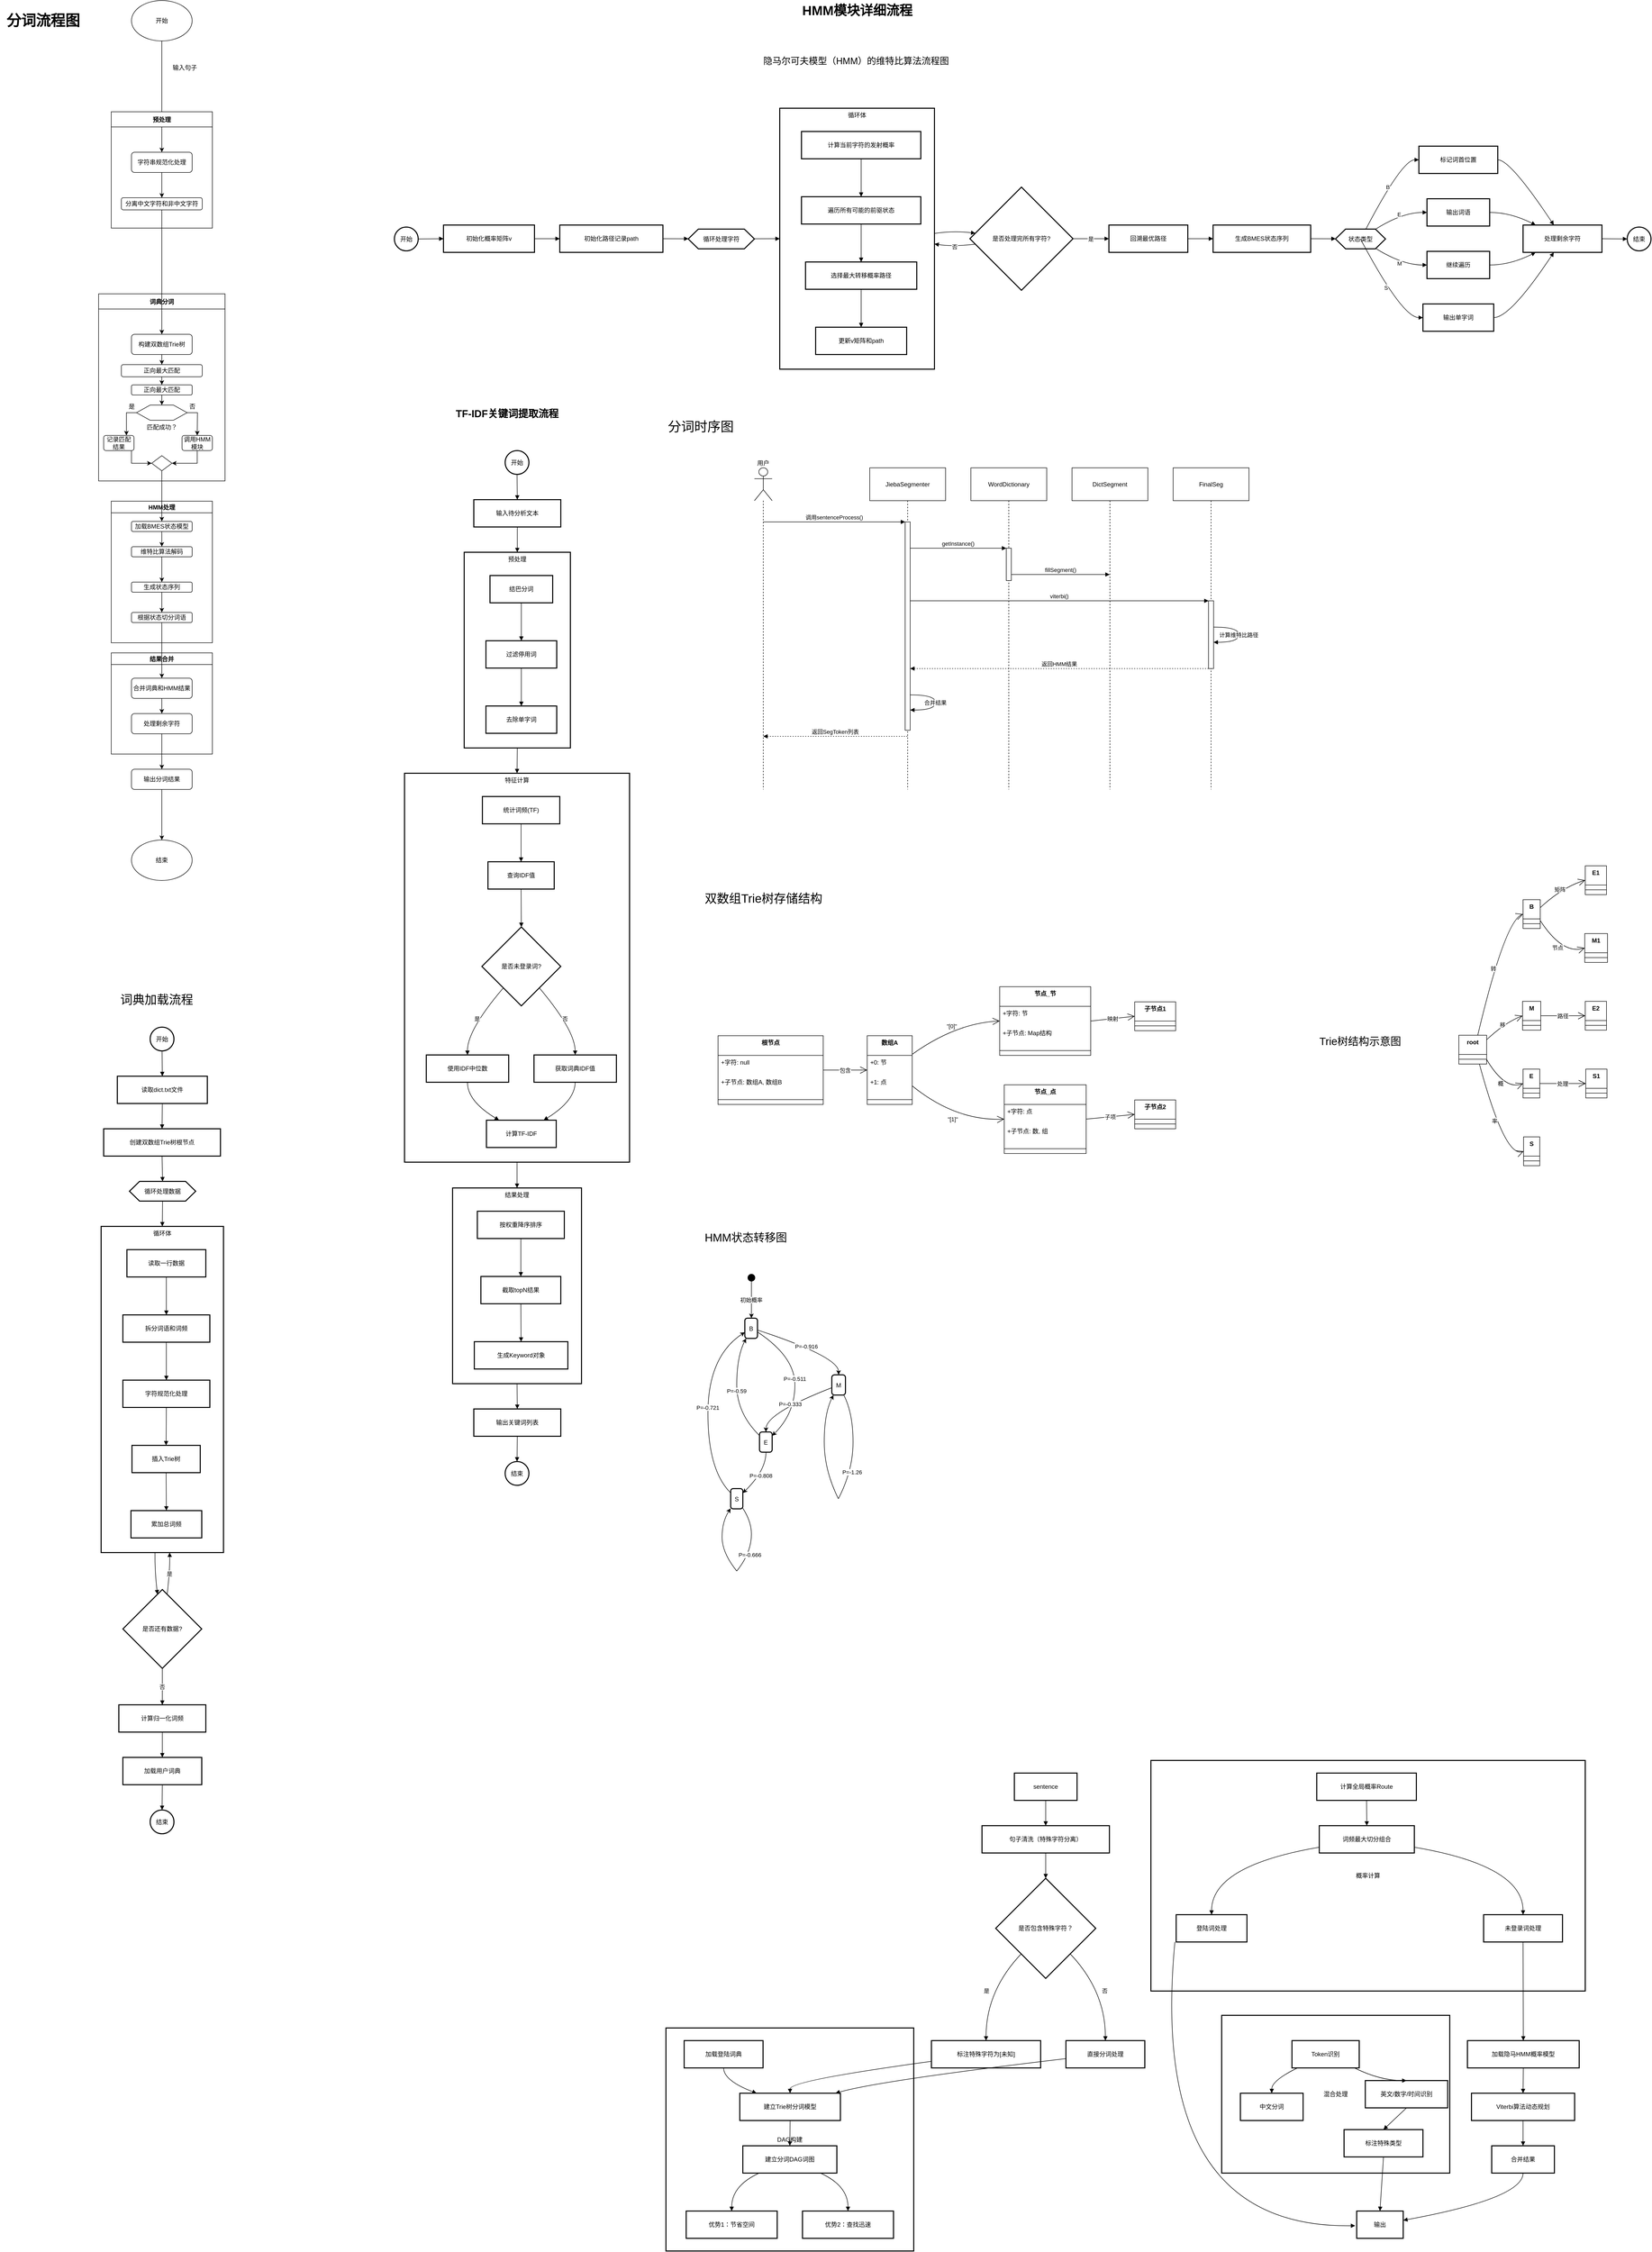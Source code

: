 <mxfile version="26.1.0">
  <diagram id="6a731a19-8d31-9384-78a2-239565b7b9f0" name="Page-1">
    <mxGraphModel dx="1969" dy="1073" grid="1" gridSize="10" guides="1" tooltips="1" connect="1" arrows="1" fold="1" page="1" pageScale="1" pageWidth="1169" pageHeight="827" background="none" math="0" shadow="0">
      <root>
        <mxCell id="0" />
        <mxCell id="1" parent="0" />
        <mxCell id="jyhxalviyGv4-tPcSQJU-56" style="edgeStyle=orthogonalEdgeStyle;rounded=0;orthogonalLoop=1;jettySize=auto;html=1;entryX=0.5;entryY=0;entryDx=0;entryDy=0;" parent="1" source="jyhxalviyGv4-tPcSQJU-55" target="jyhxalviyGv4-tPcSQJU-59" edge="1">
          <mxGeometry relative="1" as="geometry">
            <mxPoint x="460" y="330" as="targetPoint" />
            <Array as="points">
              <mxPoint x="460" y="210" />
              <mxPoint x="460" y="210" />
            </Array>
          </mxGeometry>
        </mxCell>
        <mxCell id="jyhxalviyGv4-tPcSQJU-55" value="开始" style="ellipse;whiteSpace=wrap;html=1;" parent="1" vertex="1">
          <mxGeometry x="400" y="60" width="120" height="80" as="geometry" />
        </mxCell>
        <mxCell id="jyhxalviyGv4-tPcSQJU-57" value="输入句子" style="text;html=1;align=center;verticalAlign=middle;resizable=0;points=[];autosize=1;strokeColor=none;fillColor=none;" parent="1" vertex="1">
          <mxGeometry x="470" y="178" width="70" height="30" as="geometry" />
        </mxCell>
        <mxCell id="jyhxalviyGv4-tPcSQJU-58" value="预处理" style="swimlane;startSize=30;" parent="1" vertex="1">
          <mxGeometry x="360" y="280" width="200" height="230" as="geometry" />
        </mxCell>
        <mxCell id="jyhxalviyGv4-tPcSQJU-60" style="edgeStyle=orthogonalEdgeStyle;rounded=0;orthogonalLoop=1;jettySize=auto;html=1;entryX=0.5;entryY=0;entryDx=0;entryDy=0;" parent="jyhxalviyGv4-tPcSQJU-58" source="jyhxalviyGv4-tPcSQJU-59" target="jyhxalviyGv4-tPcSQJU-61" edge="1">
          <mxGeometry relative="1" as="geometry">
            <mxPoint x="100" y="140" as="targetPoint" />
            <Array as="points" />
          </mxGeometry>
        </mxCell>
        <mxCell id="jyhxalviyGv4-tPcSQJU-59" value="字符串规范化处理" style="rounded=1;whiteSpace=wrap;html=1;" parent="jyhxalviyGv4-tPcSQJU-58" vertex="1">
          <mxGeometry x="40" y="80" width="120" height="40" as="geometry" />
        </mxCell>
        <mxCell id="jyhxalviyGv4-tPcSQJU-61" value="分离中文字符和非中文字符" style="rounded=1;whiteSpace=wrap;html=1;" parent="jyhxalviyGv4-tPcSQJU-58" vertex="1">
          <mxGeometry x="20" y="170" width="160" height="24" as="geometry" />
        </mxCell>
        <mxCell id="jyhxalviyGv4-tPcSQJU-64" value="词典分词" style="swimlane;startSize=30;" parent="1" vertex="1">
          <mxGeometry x="335" y="640" width="250" height="370" as="geometry" />
        </mxCell>
        <mxCell id="jyhxalviyGv4-tPcSQJU-80" value="记录匹配结果" style="rounded=1;whiteSpace=wrap;html=1;" parent="jyhxalviyGv4-tPcSQJU-64" vertex="1">
          <mxGeometry x="10" y="280" width="60" height="30" as="geometry" />
        </mxCell>
        <mxCell id="jyhxalviyGv4-tPcSQJU-84" style="edgeStyle=orthogonalEdgeStyle;rounded=0;orthogonalLoop=1;jettySize=auto;html=1;exitX=0.5;exitY=1;exitDx=0;exitDy=0;" parent="jyhxalviyGv4-tPcSQJU-64" target="jyhxalviyGv4-tPcSQJU-83" edge="1">
          <mxGeometry relative="1" as="geometry">
            <mxPoint x="65" y="310" as="sourcePoint" />
            <Array as="points">
              <mxPoint x="65" y="335" />
            </Array>
          </mxGeometry>
        </mxCell>
        <mxCell id="jyhxalviyGv4-tPcSQJU-65" style="edgeStyle=orthogonalEdgeStyle;rounded=0;orthogonalLoop=1;jettySize=auto;html=1;entryX=0.5;entryY=0;entryDx=0;entryDy=0;" parent="jyhxalviyGv4-tPcSQJU-64" source="jyhxalviyGv4-tPcSQJU-66" target="jyhxalviyGv4-tPcSQJU-67" edge="1">
          <mxGeometry relative="1" as="geometry">
            <mxPoint x="125" y="140" as="targetPoint" />
            <Array as="points" />
          </mxGeometry>
        </mxCell>
        <mxCell id="jyhxalviyGv4-tPcSQJU-66" value="构建双数组Trie树" style="rounded=1;whiteSpace=wrap;html=1;" parent="jyhxalviyGv4-tPcSQJU-64" vertex="1">
          <mxGeometry x="65" y="80" width="120" height="40" as="geometry" />
        </mxCell>
        <mxCell id="jyhxalviyGv4-tPcSQJU-70" style="edgeStyle=orthogonalEdgeStyle;rounded=0;orthogonalLoop=1;jettySize=auto;html=1;exitX=0.5;exitY=1;exitDx=0;exitDy=0;entryX=0.5;entryY=0;entryDx=0;entryDy=0;" parent="jyhxalviyGv4-tPcSQJU-64" source="jyhxalviyGv4-tPcSQJU-67" target="jyhxalviyGv4-tPcSQJU-69" edge="1">
          <mxGeometry relative="1" as="geometry" />
        </mxCell>
        <mxCell id="jyhxalviyGv4-tPcSQJU-67" value="正向最大匹配" style="rounded=1;whiteSpace=wrap;html=1;" parent="jyhxalviyGv4-tPcSQJU-64" vertex="1">
          <mxGeometry x="45" y="140" width="160" height="24" as="geometry" />
        </mxCell>
        <mxCell id="jyhxalviyGv4-tPcSQJU-73" style="edgeStyle=orthogonalEdgeStyle;rounded=0;orthogonalLoop=1;jettySize=auto;html=1;exitX=0.5;exitY=1;exitDx=0;exitDy=0;entryX=0.5;entryY=0;entryDx=0;entryDy=0;" parent="jyhxalviyGv4-tPcSQJU-64" source="jyhxalviyGv4-tPcSQJU-69" target="jyhxalviyGv4-tPcSQJU-72" edge="1">
          <mxGeometry relative="1" as="geometry" />
        </mxCell>
        <mxCell id="jyhxalviyGv4-tPcSQJU-69" value="正向最大匹配" style="rounded=1;whiteSpace=wrap;html=1;" parent="jyhxalviyGv4-tPcSQJU-64" vertex="1">
          <mxGeometry x="65" y="180" width="120" height="20" as="geometry" />
        </mxCell>
        <mxCell id="jyhxalviyGv4-tPcSQJU-76" style="edgeStyle=orthogonalEdgeStyle;rounded=0;orthogonalLoop=1;jettySize=auto;html=1;exitX=0;exitY=0.5;exitDx=0;exitDy=0;" parent="jyhxalviyGv4-tPcSQJU-64" source="jyhxalviyGv4-tPcSQJU-72" edge="1">
          <mxGeometry relative="1" as="geometry">
            <mxPoint x="55" y="280" as="targetPoint" />
          </mxGeometry>
        </mxCell>
        <mxCell id="jyhxalviyGv4-tPcSQJU-77" style="edgeStyle=orthogonalEdgeStyle;rounded=0;orthogonalLoop=1;jettySize=auto;html=1;exitX=1;exitY=0.5;exitDx=0;exitDy=0;" parent="jyhxalviyGv4-tPcSQJU-64" source="jyhxalviyGv4-tPcSQJU-72" edge="1">
          <mxGeometry relative="1" as="geometry">
            <mxPoint x="195" y="280" as="targetPoint" />
          </mxGeometry>
        </mxCell>
        <mxCell id="jyhxalviyGv4-tPcSQJU-72" value="匹配成功？" style="verticalLabelPosition=bottom;verticalAlign=top;html=1;shape=hexagon;perimeter=hexagonPerimeter2;arcSize=6;size=0.27;" parent="jyhxalviyGv4-tPcSQJU-64" vertex="1">
          <mxGeometry x="75" y="220" width="100" height="30" as="geometry" />
        </mxCell>
        <mxCell id="jyhxalviyGv4-tPcSQJU-78" value="是" style="text;html=1;align=center;verticalAlign=middle;resizable=0;points=[];autosize=1;strokeColor=none;fillColor=none;" parent="jyhxalviyGv4-tPcSQJU-64" vertex="1">
          <mxGeometry x="45" y="208" width="40" height="30" as="geometry" />
        </mxCell>
        <mxCell id="jyhxalviyGv4-tPcSQJU-86" style="edgeStyle=orthogonalEdgeStyle;rounded=0;orthogonalLoop=1;jettySize=auto;html=1;exitX=0.5;exitY=1;exitDx=0;exitDy=0;entryX=1;entryY=0.5;entryDx=0;entryDy=0;" parent="jyhxalviyGv4-tPcSQJU-64" source="jyhxalviyGv4-tPcSQJU-81" target="jyhxalviyGv4-tPcSQJU-83" edge="1">
          <mxGeometry relative="1" as="geometry" />
        </mxCell>
        <mxCell id="jyhxalviyGv4-tPcSQJU-81" value="调用HMM模块" style="rounded=1;whiteSpace=wrap;html=1;" parent="jyhxalviyGv4-tPcSQJU-64" vertex="1">
          <mxGeometry x="165" y="280" width="60" height="30" as="geometry" />
        </mxCell>
        <mxCell id="jyhxalviyGv4-tPcSQJU-83" value="" style="rhombus;whiteSpace=wrap;html=1;" parent="jyhxalviyGv4-tPcSQJU-64" vertex="1">
          <mxGeometry x="105" y="320" width="40" height="30" as="geometry" />
        </mxCell>
        <mxCell id="jyhxalviyGv4-tPcSQJU-79" value="否" style="text;html=1;align=center;verticalAlign=middle;resizable=0;points=[];autosize=1;strokeColor=none;fillColor=none;" parent="jyhxalviyGv4-tPcSQJU-64" vertex="1">
          <mxGeometry x="165" y="208" width="40" height="30" as="geometry" />
        </mxCell>
        <mxCell id="jyhxalviyGv4-tPcSQJU-68" style="edgeStyle=orthogonalEdgeStyle;rounded=0;orthogonalLoop=1;jettySize=auto;html=1;exitX=0.5;exitY=1;exitDx=0;exitDy=0;" parent="1" source="jyhxalviyGv4-tPcSQJU-61" target="jyhxalviyGv4-tPcSQJU-66" edge="1">
          <mxGeometry relative="1" as="geometry">
            <mxPoint x="459.857" y="620" as="targetPoint" />
          </mxGeometry>
        </mxCell>
        <mxCell id="jyhxalviyGv4-tPcSQJU-88" value="HMM处理" style="swimlane;" parent="1" vertex="1">
          <mxGeometry x="360" y="1050" width="200" height="280" as="geometry">
            <mxRectangle x="360" y="1030" width="90" height="30" as="alternateBounds" />
          </mxGeometry>
        </mxCell>
        <mxCell id="jyhxalviyGv4-tPcSQJU-98" style="edgeStyle=orthogonalEdgeStyle;rounded=0;orthogonalLoop=1;jettySize=auto;html=1;exitX=0.5;exitY=1;exitDx=0;exitDy=0;entryX=0.5;entryY=0;entryDx=0;entryDy=0;" parent="jyhxalviyGv4-tPcSQJU-88" source="jyhxalviyGv4-tPcSQJU-89" target="jyhxalviyGv4-tPcSQJU-95" edge="1">
          <mxGeometry relative="1" as="geometry" />
        </mxCell>
        <mxCell id="jyhxalviyGv4-tPcSQJU-89" value="加载BMES状态模型" style="rounded=1;whiteSpace=wrap;html=1;" parent="jyhxalviyGv4-tPcSQJU-88" vertex="1">
          <mxGeometry x="40" y="40" width="120" height="20" as="geometry" />
        </mxCell>
        <mxCell id="jyhxalviyGv4-tPcSQJU-96" value="根据状态切分词语" style="rounded=1;whiteSpace=wrap;html=1;" parent="jyhxalviyGv4-tPcSQJU-88" vertex="1">
          <mxGeometry x="40" y="220" width="120" height="20" as="geometry" />
        </mxCell>
        <mxCell id="jyhxalviyGv4-tPcSQJU-99" style="edgeStyle=orthogonalEdgeStyle;rounded=0;orthogonalLoop=1;jettySize=auto;html=1;exitX=0.5;exitY=1;exitDx=0;exitDy=0;entryX=0.5;entryY=0;entryDx=0;entryDy=0;" parent="jyhxalviyGv4-tPcSQJU-88" source="jyhxalviyGv4-tPcSQJU-95" target="jyhxalviyGv4-tPcSQJU-94" edge="1">
          <mxGeometry relative="1" as="geometry" />
        </mxCell>
        <mxCell id="jyhxalviyGv4-tPcSQJU-95" value="维特比算法解码" style="rounded=1;whiteSpace=wrap;html=1;" parent="jyhxalviyGv4-tPcSQJU-88" vertex="1">
          <mxGeometry x="40" y="90" width="120" height="20" as="geometry" />
        </mxCell>
        <mxCell id="jyhxalviyGv4-tPcSQJU-100" style="edgeStyle=orthogonalEdgeStyle;rounded=0;orthogonalLoop=1;jettySize=auto;html=1;exitX=0.5;exitY=1;exitDx=0;exitDy=0;entryX=0.5;entryY=0;entryDx=0;entryDy=0;" parent="jyhxalviyGv4-tPcSQJU-88" source="jyhxalviyGv4-tPcSQJU-94" target="jyhxalviyGv4-tPcSQJU-96" edge="1">
          <mxGeometry relative="1" as="geometry" />
        </mxCell>
        <mxCell id="jyhxalviyGv4-tPcSQJU-94" value="生成状态序列" style="rounded=1;whiteSpace=wrap;html=1;" parent="jyhxalviyGv4-tPcSQJU-88" vertex="1">
          <mxGeometry x="40" y="160" width="120" height="20" as="geometry" />
        </mxCell>
        <mxCell id="jyhxalviyGv4-tPcSQJU-97" style="edgeStyle=orthogonalEdgeStyle;rounded=0;orthogonalLoop=1;jettySize=auto;html=1;exitX=0.5;exitY=1;exitDx=0;exitDy=0;" parent="jyhxalviyGv4-tPcSQJU-88" source="jyhxalviyGv4-tPcSQJU-96" target="jyhxalviyGv4-tPcSQJU-96" edge="1">
          <mxGeometry relative="1" as="geometry" />
        </mxCell>
        <mxCell id="q9ubDYPJ7bm-IDBHvwrk-1" style="edgeStyle=orthogonalEdgeStyle;rounded=0;orthogonalLoop=1;jettySize=auto;html=1;exitX=0.5;exitY=1;exitDx=0;exitDy=0;entryX=0.5;entryY=0;entryDx=0;entryDy=0;" parent="1" source="jyhxalviyGv4-tPcSQJU-83" target="jyhxalviyGv4-tPcSQJU-89" edge="1">
          <mxGeometry relative="1" as="geometry" />
        </mxCell>
        <mxCell id="q9ubDYPJ7bm-IDBHvwrk-6" value="结果合并" style="swimlane;" parent="1" vertex="1">
          <mxGeometry x="360" y="1350" width="200" height="200" as="geometry" />
        </mxCell>
        <mxCell id="q9ubDYPJ7bm-IDBHvwrk-10" style="edgeStyle=orthogonalEdgeStyle;rounded=0;orthogonalLoop=1;jettySize=auto;html=1;exitX=0.5;exitY=1;exitDx=0;exitDy=0;entryX=0.5;entryY=0;entryDx=0;entryDy=0;" parent="q9ubDYPJ7bm-IDBHvwrk-6" source="q9ubDYPJ7bm-IDBHvwrk-7" target="q9ubDYPJ7bm-IDBHvwrk-8" edge="1">
          <mxGeometry relative="1" as="geometry" />
        </mxCell>
        <mxCell id="q9ubDYPJ7bm-IDBHvwrk-7" value="合并词典和HMM结果" style="rounded=1;whiteSpace=wrap;html=1;" parent="q9ubDYPJ7bm-IDBHvwrk-6" vertex="1">
          <mxGeometry x="40" y="50" width="120" height="40" as="geometry" />
        </mxCell>
        <mxCell id="q9ubDYPJ7bm-IDBHvwrk-8" value="处理剩余字符" style="rounded=1;whiteSpace=wrap;html=1;" parent="q9ubDYPJ7bm-IDBHvwrk-6" vertex="1">
          <mxGeometry x="40" y="120" width="120" height="40" as="geometry" />
        </mxCell>
        <mxCell id="q9ubDYPJ7bm-IDBHvwrk-9" style="edgeStyle=orthogonalEdgeStyle;rounded=0;orthogonalLoop=1;jettySize=auto;html=1;exitX=0.5;exitY=1;exitDx=0;exitDy=0;entryX=0.5;entryY=0;entryDx=0;entryDy=0;" parent="1" source="jyhxalviyGv4-tPcSQJU-96" target="q9ubDYPJ7bm-IDBHvwrk-7" edge="1">
          <mxGeometry relative="1" as="geometry" />
        </mxCell>
        <mxCell id="q9ubDYPJ7bm-IDBHvwrk-15" style="edgeStyle=orthogonalEdgeStyle;rounded=0;orthogonalLoop=1;jettySize=auto;html=1;exitX=0.5;exitY=1;exitDx=0;exitDy=0;entryX=0.5;entryY=0;entryDx=0;entryDy=0;" parent="1" source="q9ubDYPJ7bm-IDBHvwrk-11" target="q9ubDYPJ7bm-IDBHvwrk-14" edge="1">
          <mxGeometry relative="1" as="geometry" />
        </mxCell>
        <mxCell id="q9ubDYPJ7bm-IDBHvwrk-11" value="输出分词结果" style="rounded=1;whiteSpace=wrap;html=1;" parent="1" vertex="1">
          <mxGeometry x="400" y="1580" width="120" height="40" as="geometry" />
        </mxCell>
        <mxCell id="q9ubDYPJ7bm-IDBHvwrk-12" style="edgeStyle=orthogonalEdgeStyle;rounded=0;orthogonalLoop=1;jettySize=auto;html=1;exitX=0.5;exitY=1;exitDx=0;exitDy=0;entryX=0.5;entryY=0;entryDx=0;entryDy=0;" parent="1" source="q9ubDYPJ7bm-IDBHvwrk-8" target="q9ubDYPJ7bm-IDBHvwrk-11" edge="1">
          <mxGeometry relative="1" as="geometry" />
        </mxCell>
        <mxCell id="q9ubDYPJ7bm-IDBHvwrk-14" value="结束" style="ellipse;whiteSpace=wrap;html=1;" parent="1" vertex="1">
          <mxGeometry x="400" y="1720" width="120" height="80" as="geometry" />
        </mxCell>
        <mxCell id="q9ubDYPJ7bm-IDBHvwrk-16" value="分词流程图" style="text;html=1;align=center;verticalAlign=middle;resizable=0;points=[];autosize=1;strokeColor=none;fillColor=none;fontStyle=1;fontSize=29;" parent="1" vertex="1">
          <mxGeometry x="140" y="75" width="170" height="50" as="geometry" />
        </mxCell>
        <mxCell id="q9ubDYPJ7bm-IDBHvwrk-20" value="HMM模块详细流程" style="text;html=1;align=center;verticalAlign=middle;resizable=0;points=[];autosize=1;strokeColor=none;fillColor=none;fontSize=26;fontStyle=1" parent="1" vertex="1">
          <mxGeometry x="1715" y="60" width="240" height="40" as="geometry" />
        </mxCell>
        <mxCell id="q9ubDYPJ7bm-IDBHvwrk-61" value="循环体" style="whiteSpace=wrap;strokeWidth=2;verticalAlign=top;" parent="1" vertex="1">
          <mxGeometry x="1682" y="273" width="306" height="516" as="geometry" />
        </mxCell>
        <mxCell id="q9ubDYPJ7bm-IDBHvwrk-62" value="计算当前字符的发射概率" style="whiteSpace=wrap;strokeWidth=2;" parent="q9ubDYPJ7bm-IDBHvwrk-61" vertex="1">
          <mxGeometry x="43" y="46" width="236" height="54" as="geometry" />
        </mxCell>
        <mxCell id="q9ubDYPJ7bm-IDBHvwrk-63" value="遍历所有可能的前驱状态" style="whiteSpace=wrap;strokeWidth=2;" parent="q9ubDYPJ7bm-IDBHvwrk-61" vertex="1">
          <mxGeometry x="43" y="175" width="236" height="54" as="geometry" />
        </mxCell>
        <mxCell id="q9ubDYPJ7bm-IDBHvwrk-64" value="选择最大转移概率路径" style="whiteSpace=wrap;strokeWidth=2;" parent="q9ubDYPJ7bm-IDBHvwrk-61" vertex="1">
          <mxGeometry x="51" y="304" width="220" height="54" as="geometry" />
        </mxCell>
        <mxCell id="q9ubDYPJ7bm-IDBHvwrk-65" value="更新v矩阵和path" style="whiteSpace=wrap;strokeWidth=2;" parent="q9ubDYPJ7bm-IDBHvwrk-61" vertex="1">
          <mxGeometry x="71" y="433" width="180" height="54" as="geometry" />
        </mxCell>
        <mxCell id="q9ubDYPJ7bm-IDBHvwrk-66" value="" style="curved=1;startArrow=none;endArrow=block;exitX=0.5;exitY=0.99;entryX=0.5;entryY=-0.01;rounded=0;" parent="q9ubDYPJ7bm-IDBHvwrk-61" source="q9ubDYPJ7bm-IDBHvwrk-62" target="q9ubDYPJ7bm-IDBHvwrk-63" edge="1">
          <mxGeometry relative="1" as="geometry">
            <Array as="points" />
          </mxGeometry>
        </mxCell>
        <mxCell id="q9ubDYPJ7bm-IDBHvwrk-67" value="" style="curved=1;startArrow=none;endArrow=block;exitX=0.5;exitY=0.99;entryX=0.5;entryY=-0.01;rounded=0;" parent="q9ubDYPJ7bm-IDBHvwrk-61" source="q9ubDYPJ7bm-IDBHvwrk-63" target="q9ubDYPJ7bm-IDBHvwrk-64" edge="1">
          <mxGeometry relative="1" as="geometry">
            <Array as="points" />
          </mxGeometry>
        </mxCell>
        <mxCell id="q9ubDYPJ7bm-IDBHvwrk-68" value="" style="curved=1;startArrow=none;endArrow=block;exitX=0.5;exitY=0.99;entryX=0.5;entryY=-0.01;rounded=0;" parent="q9ubDYPJ7bm-IDBHvwrk-61" source="q9ubDYPJ7bm-IDBHvwrk-64" target="q9ubDYPJ7bm-IDBHvwrk-65" edge="1">
          <mxGeometry relative="1" as="geometry">
            <Array as="points" />
          </mxGeometry>
        </mxCell>
        <mxCell id="q9ubDYPJ7bm-IDBHvwrk-69" value="开始" style="ellipse;aspect=fixed;strokeWidth=2;whiteSpace=wrap;" parent="1" vertex="1">
          <mxGeometry x="920" y="508" width="47" height="47" as="geometry" />
        </mxCell>
        <mxCell id="q9ubDYPJ7bm-IDBHvwrk-70" value="初始化概率矩阵v" style="whiteSpace=wrap;strokeWidth=2;" parent="1" vertex="1">
          <mxGeometry x="1017" y="504" width="180" height="54" as="geometry" />
        </mxCell>
        <mxCell id="q9ubDYPJ7bm-IDBHvwrk-71" value="初始化路径记录path" style="whiteSpace=wrap;strokeWidth=2;" parent="1" vertex="1">
          <mxGeometry x="1247" y="504" width="204" height="54" as="geometry" />
        </mxCell>
        <mxCell id="q9ubDYPJ7bm-IDBHvwrk-72" value="循环处理字符" style="shape=hexagon;perimeter=hexagonPerimeter2;fixedSize=1;strokeWidth=2;whiteSpace=wrap;" parent="1" vertex="1">
          <mxGeometry x="1501" y="512" width="131" height="39" as="geometry" />
        </mxCell>
        <mxCell id="q9ubDYPJ7bm-IDBHvwrk-73" value="是否处理完所有字符?" style="rhombus;strokeWidth=2;whiteSpace=wrap;" parent="1" vertex="1">
          <mxGeometry x="2058" y="429" width="204" height="204" as="geometry" />
        </mxCell>
        <mxCell id="q9ubDYPJ7bm-IDBHvwrk-74" value="回溯最优路径" style="whiteSpace=wrap;strokeWidth=2;" parent="1" vertex="1">
          <mxGeometry x="2333" y="504" width="156" height="54" as="geometry" />
        </mxCell>
        <mxCell id="q9ubDYPJ7bm-IDBHvwrk-75" value="生成BMES状态序列" style="whiteSpace=wrap;strokeWidth=2;" parent="1" vertex="1">
          <mxGeometry x="2539" y="504" width="193" height="54" as="geometry" />
        </mxCell>
        <mxCell id="q9ubDYPJ7bm-IDBHvwrk-76" value="状态类型" style="shape=hexagon;perimeter=hexagonPerimeter2;fixedSize=1;strokeWidth=2;whiteSpace=wrap;" parent="1" vertex="1">
          <mxGeometry x="2781" y="512" width="99" height="39" as="geometry" />
        </mxCell>
        <mxCell id="q9ubDYPJ7bm-IDBHvwrk-77" value="标记词首位置" style="whiteSpace=wrap;strokeWidth=2;" parent="1" vertex="1">
          <mxGeometry x="2946" y="348" width="156" height="54" as="geometry" />
        </mxCell>
        <mxCell id="q9ubDYPJ7bm-IDBHvwrk-78" value="输出词语" style="whiteSpace=wrap;strokeWidth=2;" parent="1" vertex="1">
          <mxGeometry x="2962" y="452" width="124" height="54" as="geometry" />
        </mxCell>
        <mxCell id="q9ubDYPJ7bm-IDBHvwrk-79" value="继续遍历" style="whiteSpace=wrap;strokeWidth=2;" parent="1" vertex="1">
          <mxGeometry x="2962" y="556" width="124" height="54" as="geometry" />
        </mxCell>
        <mxCell id="q9ubDYPJ7bm-IDBHvwrk-80" value="输出单字词" style="whiteSpace=wrap;strokeWidth=2;" parent="1" vertex="1">
          <mxGeometry x="2954" y="660" width="140" height="54" as="geometry" />
        </mxCell>
        <mxCell id="q9ubDYPJ7bm-IDBHvwrk-81" value="处理剩余字符" style="whiteSpace=wrap;strokeWidth=2;" parent="1" vertex="1">
          <mxGeometry x="3152" y="504" width="156" height="54" as="geometry" />
        </mxCell>
        <mxCell id="q9ubDYPJ7bm-IDBHvwrk-82" value="结束" style="ellipse;aspect=fixed;strokeWidth=2;whiteSpace=wrap;" parent="1" vertex="1">
          <mxGeometry x="3358" y="508" width="47" height="47" as="geometry" />
        </mxCell>
        <mxCell id="q9ubDYPJ7bm-IDBHvwrk-83" value="" style="curved=1;startArrow=none;endArrow=block;exitX=1;exitY=0.49;entryX=0;entryY=0.5;rounded=0;" parent="1" source="q9ubDYPJ7bm-IDBHvwrk-69" target="q9ubDYPJ7bm-IDBHvwrk-70" edge="1">
          <mxGeometry relative="1" as="geometry">
            <Array as="points" />
          </mxGeometry>
        </mxCell>
        <mxCell id="q9ubDYPJ7bm-IDBHvwrk-84" value="" style="curved=1;startArrow=none;endArrow=block;exitX=1;exitY=0.5;entryX=0;entryY=0.5;rounded=0;" parent="1" source="q9ubDYPJ7bm-IDBHvwrk-70" target="q9ubDYPJ7bm-IDBHvwrk-71" edge="1">
          <mxGeometry relative="1" as="geometry">
            <Array as="points" />
          </mxGeometry>
        </mxCell>
        <mxCell id="q9ubDYPJ7bm-IDBHvwrk-85" value="" style="curved=1;startArrow=none;endArrow=block;exitX=1;exitY=0.5;entryX=0;entryY=0.49;rounded=0;" parent="1" source="q9ubDYPJ7bm-IDBHvwrk-71" target="q9ubDYPJ7bm-IDBHvwrk-72" edge="1">
          <mxGeometry relative="1" as="geometry">
            <Array as="points" />
          </mxGeometry>
        </mxCell>
        <mxCell id="q9ubDYPJ7bm-IDBHvwrk-86" value="是" style="curved=1;startArrow=none;endArrow=block;exitX=1;exitY=0.5;entryX=0;entryY=0.5;rounded=0;" parent="1" source="q9ubDYPJ7bm-IDBHvwrk-73" target="q9ubDYPJ7bm-IDBHvwrk-74" edge="1">
          <mxGeometry relative="1" as="geometry">
            <Array as="points" />
          </mxGeometry>
        </mxCell>
        <mxCell id="q9ubDYPJ7bm-IDBHvwrk-87" value="" style="curved=1;startArrow=none;endArrow=block;exitX=1;exitY=0.5;entryX=0;entryY=0.5;rounded=0;" parent="1" source="q9ubDYPJ7bm-IDBHvwrk-74" target="q9ubDYPJ7bm-IDBHvwrk-75" edge="1">
          <mxGeometry relative="1" as="geometry">
            <Array as="points" />
          </mxGeometry>
        </mxCell>
        <mxCell id="q9ubDYPJ7bm-IDBHvwrk-88" value="" style="curved=1;startArrow=none;endArrow=block;exitX=1;exitY=0.5;entryX=0;entryY=0.49;rounded=0;" parent="1" source="q9ubDYPJ7bm-IDBHvwrk-75" target="q9ubDYPJ7bm-IDBHvwrk-76" edge="1">
          <mxGeometry relative="1" as="geometry">
            <Array as="points" />
          </mxGeometry>
        </mxCell>
        <mxCell id="q9ubDYPJ7bm-IDBHvwrk-89" value="B" style="curved=1;startArrow=none;endArrow=block;exitX=0.61;exitY=-0.01;entryX=0;entryY=0.5;rounded=0;" parent="1" source="q9ubDYPJ7bm-IDBHvwrk-76" target="q9ubDYPJ7bm-IDBHvwrk-77" edge="1">
          <mxGeometry relative="1" as="geometry">
            <Array as="points">
              <mxPoint x="2913" y="375" />
            </Array>
          </mxGeometry>
        </mxCell>
        <mxCell id="q9ubDYPJ7bm-IDBHvwrk-90" value="E" style="curved=1;startArrow=none;endArrow=block;exitX=0.81;exitY=-0.01;entryX=0;entryY=0.5;rounded=0;" parent="1" source="q9ubDYPJ7bm-IDBHvwrk-76" target="q9ubDYPJ7bm-IDBHvwrk-78" edge="1">
          <mxGeometry relative="1" as="geometry">
            <Array as="points">
              <mxPoint x="2913" y="479" />
            </Array>
          </mxGeometry>
        </mxCell>
        <mxCell id="q9ubDYPJ7bm-IDBHvwrk-91" value="M" style="curved=1;startArrow=none;endArrow=block;exitX=0.81;exitY=0.99;entryX=0;entryY=0.5;rounded=0;" parent="1" source="q9ubDYPJ7bm-IDBHvwrk-76" target="q9ubDYPJ7bm-IDBHvwrk-79" edge="1">
          <mxGeometry relative="1" as="geometry">
            <Array as="points">
              <mxPoint x="2913" y="583" />
            </Array>
          </mxGeometry>
        </mxCell>
        <mxCell id="q9ubDYPJ7bm-IDBHvwrk-92" value="S" style="curved=1;startArrow=none;endArrow=block;exitX=0.61;exitY=0.99;entryX=0;entryY=0.5;rounded=0;" parent="1" source="q9ubDYPJ7bm-IDBHvwrk-76" target="q9ubDYPJ7bm-IDBHvwrk-80" edge="1">
          <mxGeometry relative="1" as="geometry">
            <Array as="points">
              <mxPoint x="2913" y="687" />
            </Array>
          </mxGeometry>
        </mxCell>
        <mxCell id="q9ubDYPJ7bm-IDBHvwrk-93" value="" style="curved=1;startArrow=none;endArrow=block;exitX=1;exitY=0.5;entryX=0.39;entryY=0;rounded=0;" parent="1" source="q9ubDYPJ7bm-IDBHvwrk-77" target="q9ubDYPJ7bm-IDBHvwrk-81" edge="1">
          <mxGeometry relative="1" as="geometry">
            <Array as="points">
              <mxPoint x="3127" y="375" />
            </Array>
          </mxGeometry>
        </mxCell>
        <mxCell id="q9ubDYPJ7bm-IDBHvwrk-94" value="" style="curved=1;startArrow=none;endArrow=block;exitX=1;exitY=0.5;entryX=0.16;entryY=0;rounded=0;" parent="1" source="q9ubDYPJ7bm-IDBHvwrk-78" target="q9ubDYPJ7bm-IDBHvwrk-81" edge="1">
          <mxGeometry relative="1" as="geometry">
            <Array as="points">
              <mxPoint x="3127" y="479" />
            </Array>
          </mxGeometry>
        </mxCell>
        <mxCell id="q9ubDYPJ7bm-IDBHvwrk-95" value="" style="curved=1;startArrow=none;endArrow=block;exitX=1;exitY=0.5;entryX=0.16;entryY=1;rounded=0;" parent="1" source="q9ubDYPJ7bm-IDBHvwrk-79" target="q9ubDYPJ7bm-IDBHvwrk-81" edge="1">
          <mxGeometry relative="1" as="geometry">
            <Array as="points">
              <mxPoint x="3127" y="583" />
            </Array>
          </mxGeometry>
        </mxCell>
        <mxCell id="q9ubDYPJ7bm-IDBHvwrk-96" value="" style="curved=1;startArrow=none;endArrow=block;exitX=1;exitY=0.5;entryX=0.39;entryY=1;rounded=0;" parent="1" source="q9ubDYPJ7bm-IDBHvwrk-80" target="q9ubDYPJ7bm-IDBHvwrk-81" edge="1">
          <mxGeometry relative="1" as="geometry">
            <Array as="points">
              <mxPoint x="3127" y="687" />
            </Array>
          </mxGeometry>
        </mxCell>
        <mxCell id="q9ubDYPJ7bm-IDBHvwrk-97" value="" style="curved=1;startArrow=none;endArrow=block;exitX=1;exitY=0.5;entryX=0;entryY=0.49;rounded=0;" parent="1" source="q9ubDYPJ7bm-IDBHvwrk-81" target="q9ubDYPJ7bm-IDBHvwrk-82" edge="1">
          <mxGeometry relative="1" as="geometry">
            <Array as="points" />
          </mxGeometry>
        </mxCell>
        <mxCell id="q9ubDYPJ7bm-IDBHvwrk-98" value="" style="curved=1;startArrow=none;endArrow=block;exitX=1;exitY=0.49;entryX=0;entryY=0.5;rounded=0;" parent="1" source="q9ubDYPJ7bm-IDBHvwrk-72" target="q9ubDYPJ7bm-IDBHvwrk-61" edge="1">
          <mxGeometry relative="1" as="geometry">
            <Array as="points" />
          </mxGeometry>
        </mxCell>
        <mxCell id="q9ubDYPJ7bm-IDBHvwrk-99" value="" style="curved=1;startArrow=none;endArrow=block;exitX=1;exitY=0.48;entryX=0;entryY=0.44;rounded=0;" parent="1" source="q9ubDYPJ7bm-IDBHvwrk-61" target="q9ubDYPJ7bm-IDBHvwrk-73" edge="1">
          <mxGeometry relative="1" as="geometry">
            <Array as="points">
              <mxPoint x="2023" y="515" />
            </Array>
          </mxGeometry>
        </mxCell>
        <mxCell id="q9ubDYPJ7bm-IDBHvwrk-100" value="否" style="curved=1;startArrow=none;endArrow=block;exitX=0;exitY=0.56;entryX=1;entryY=0.52;rounded=0;" parent="1" source="q9ubDYPJ7bm-IDBHvwrk-73" target="q9ubDYPJ7bm-IDBHvwrk-61" edge="1">
          <mxGeometry relative="1" as="geometry">
            <Array as="points">
              <mxPoint x="2023" y="547" />
            </Array>
          </mxGeometry>
        </mxCell>
        <mxCell id="q9ubDYPJ7bm-IDBHvwrk-102" value="隐马尔可夫模型（HMM）的维特比算法流程图" style="text;align=center;verticalAlign=middle;resizable=0;points=[];autosize=1;strokeColor=none;fillColor=none;labelBorderColor=none;fontSize=18;" parent="1" vertex="1">
          <mxGeometry x="1638" y="158" width="390" height="40" as="geometry" />
        </mxCell>
        <mxCell id="q9ubDYPJ7bm-IDBHvwrk-104" value="root" style="swimlane;fontStyle=1;align=center;verticalAlign=top;childLayout=stackLayout;horizontal=1;startSize=38.003;horizontalStack=0;resizeParent=1;resizeParentMax=0;resizeLast=0;collapsible=0;marginBottom=0;" parent="1" vertex="1">
          <mxGeometry x="3025" y="2106" width="55" height="57.003" as="geometry" />
        </mxCell>
        <mxCell id="q9ubDYPJ7bm-IDBHvwrk-105" style="line;strokeWidth=1;fillColor=none;align=left;verticalAlign=middle;spacingTop=-1;spacingLeft=3;spacingRight=3;rotatable=0;labelPosition=right;points=[];portConstraint=eastwest;strokeColor=inherit;" parent="q9ubDYPJ7bm-IDBHvwrk-104" vertex="1">
          <mxGeometry y="38.003" width="55" height="19" as="geometry" />
        </mxCell>
        <mxCell id="q9ubDYPJ7bm-IDBHvwrk-106" value="B" style="swimlane;fontStyle=1;align=center;verticalAlign=top;childLayout=stackLayout;horizontal=1;startSize=38.003;horizontalStack=0;resizeParent=1;resizeParentMax=0;resizeLast=0;collapsible=0;marginBottom=0;" parent="1" vertex="1">
          <mxGeometry x="3152" y="1838" width="34" height="57.003" as="geometry" />
        </mxCell>
        <mxCell id="q9ubDYPJ7bm-IDBHvwrk-107" style="line;strokeWidth=1;fillColor=none;align=left;verticalAlign=middle;spacingTop=-1;spacingLeft=3;spacingRight=3;rotatable=0;labelPosition=right;points=[];portConstraint=eastwest;strokeColor=inherit;" parent="q9ubDYPJ7bm-IDBHvwrk-106" vertex="1">
          <mxGeometry y="38.003" width="34" height="19" as="geometry" />
        </mxCell>
        <mxCell id="q9ubDYPJ7bm-IDBHvwrk-108" value="M" style="swimlane;fontStyle=1;align=center;verticalAlign=top;childLayout=stackLayout;horizontal=1;startSize=38.003;horizontalStack=0;resizeParent=1;resizeParentMax=0;resizeLast=0;collapsible=0;marginBottom=0;" parent="1" vertex="1">
          <mxGeometry x="3151" y="2039" width="36" height="57.003" as="geometry" />
        </mxCell>
        <mxCell id="q9ubDYPJ7bm-IDBHvwrk-109" style="line;strokeWidth=1;fillColor=none;align=left;verticalAlign=middle;spacingTop=-1;spacingLeft=3;spacingRight=3;rotatable=0;labelPosition=right;points=[];portConstraint=eastwest;strokeColor=inherit;" parent="q9ubDYPJ7bm-IDBHvwrk-108" vertex="1">
          <mxGeometry y="38.003" width="36" height="19" as="geometry" />
        </mxCell>
        <mxCell id="q9ubDYPJ7bm-IDBHvwrk-110" value="E" style="swimlane;fontStyle=1;align=center;verticalAlign=top;childLayout=stackLayout;horizontal=1;startSize=38.003;horizontalStack=0;resizeParent=1;resizeParentMax=0;resizeLast=0;collapsible=0;marginBottom=0;" parent="1" vertex="1">
          <mxGeometry x="3152" y="2173" width="33" height="57.003" as="geometry" />
        </mxCell>
        <mxCell id="q9ubDYPJ7bm-IDBHvwrk-111" style="line;strokeWidth=1;fillColor=none;align=left;verticalAlign=middle;spacingTop=-1;spacingLeft=3;spacingRight=3;rotatable=0;labelPosition=right;points=[];portConstraint=eastwest;strokeColor=inherit;" parent="q9ubDYPJ7bm-IDBHvwrk-110" vertex="1">
          <mxGeometry y="38.003" width="33" height="19" as="geometry" />
        </mxCell>
        <mxCell id="q9ubDYPJ7bm-IDBHvwrk-112" value="S" style="swimlane;fontStyle=1;align=center;verticalAlign=top;childLayout=stackLayout;horizontal=1;startSize=38.003;horizontalStack=0;resizeParent=1;resizeParentMax=0;resizeLast=0;collapsible=0;marginBottom=0;" parent="1" vertex="1">
          <mxGeometry x="3153" y="2307" width="32" height="57.003" as="geometry" />
        </mxCell>
        <mxCell id="q9ubDYPJ7bm-IDBHvwrk-113" style="line;strokeWidth=1;fillColor=none;align=left;verticalAlign=middle;spacingTop=-1;spacingLeft=3;spacingRight=3;rotatable=0;labelPosition=right;points=[];portConstraint=eastwest;strokeColor=inherit;" parent="q9ubDYPJ7bm-IDBHvwrk-112" vertex="1">
          <mxGeometry y="38.003" width="32" height="19" as="geometry" />
        </mxCell>
        <mxCell id="q9ubDYPJ7bm-IDBHvwrk-114" value="E1" style="swimlane;fontStyle=1;align=center;verticalAlign=top;childLayout=stackLayout;horizontal=1;startSize=38.003;horizontalStack=0;resizeParent=1;resizeParentMax=0;resizeLast=0;collapsible=0;marginBottom=0;" parent="1" vertex="1">
          <mxGeometry x="3275" y="1771" width="42" height="57.003" as="geometry" />
        </mxCell>
        <mxCell id="q9ubDYPJ7bm-IDBHvwrk-115" style="line;strokeWidth=1;fillColor=none;align=left;verticalAlign=middle;spacingTop=-1;spacingLeft=3;spacingRight=3;rotatable=0;labelPosition=right;points=[];portConstraint=eastwest;strokeColor=inherit;" parent="q9ubDYPJ7bm-IDBHvwrk-114" vertex="1">
          <mxGeometry y="38.003" width="42" height="19" as="geometry" />
        </mxCell>
        <mxCell id="q9ubDYPJ7bm-IDBHvwrk-116" value="M1" style="swimlane;fontStyle=1;align=center;verticalAlign=top;childLayout=stackLayout;horizontal=1;startSize=38.003;horizontalStack=0;resizeParent=1;resizeParentMax=0;resizeLast=0;collapsible=0;marginBottom=0;" parent="1" vertex="1">
          <mxGeometry x="3274" y="1905" width="45" height="57.003" as="geometry" />
        </mxCell>
        <mxCell id="q9ubDYPJ7bm-IDBHvwrk-117" style="line;strokeWidth=1;fillColor=none;align=left;verticalAlign=middle;spacingTop=-1;spacingLeft=3;spacingRight=3;rotatable=0;labelPosition=right;points=[];portConstraint=eastwest;strokeColor=inherit;" parent="q9ubDYPJ7bm-IDBHvwrk-116" vertex="1">
          <mxGeometry y="38.003" width="45" height="19" as="geometry" />
        </mxCell>
        <mxCell id="q9ubDYPJ7bm-IDBHvwrk-118" value="E2" style="swimlane;fontStyle=1;align=center;verticalAlign=top;childLayout=stackLayout;horizontal=1;startSize=38.003;horizontalStack=0;resizeParent=1;resizeParentMax=0;resizeLast=0;collapsible=0;marginBottom=0;" parent="1" vertex="1">
          <mxGeometry x="3275" y="2039" width="42" height="57.003" as="geometry" />
        </mxCell>
        <mxCell id="q9ubDYPJ7bm-IDBHvwrk-119" style="line;strokeWidth=1;fillColor=none;align=left;verticalAlign=middle;spacingTop=-1;spacingLeft=3;spacingRight=3;rotatable=0;labelPosition=right;points=[];portConstraint=eastwest;strokeColor=inherit;" parent="q9ubDYPJ7bm-IDBHvwrk-118" vertex="1">
          <mxGeometry y="38.003" width="42" height="19" as="geometry" />
        </mxCell>
        <mxCell id="q9ubDYPJ7bm-IDBHvwrk-120" value="S1" style="swimlane;fontStyle=1;align=center;verticalAlign=top;childLayout=stackLayout;horizontal=1;startSize=38.003;horizontalStack=0;resizeParent=1;resizeParentMax=0;resizeLast=0;collapsible=0;marginBottom=0;" parent="1" vertex="1">
          <mxGeometry x="3276" y="2173" width="42" height="57.003" as="geometry" />
        </mxCell>
        <mxCell id="q9ubDYPJ7bm-IDBHvwrk-121" style="line;strokeWidth=1;fillColor=none;align=left;verticalAlign=middle;spacingTop=-1;spacingLeft=3;spacingRight=3;rotatable=0;labelPosition=right;points=[];portConstraint=eastwest;strokeColor=inherit;" parent="q9ubDYPJ7bm-IDBHvwrk-120" vertex="1">
          <mxGeometry y="38.003" width="42" height="19" as="geometry" />
        </mxCell>
        <mxCell id="q9ubDYPJ7bm-IDBHvwrk-122" value="转" style="curved=1;startArrow=none;endArrow=open;endSize=12;exitX=0.68;exitY=0;entryX=0.01;entryY=0.5;rounded=0;" parent="1" source="q9ubDYPJ7bm-IDBHvwrk-104" target="q9ubDYPJ7bm-IDBHvwrk-106" edge="1">
          <mxGeometry relative="1" as="geometry">
            <Array as="points">
              <mxPoint x="3116" y="1880" />
            </Array>
          </mxGeometry>
        </mxCell>
        <mxCell id="q9ubDYPJ7bm-IDBHvwrk-123" value="移" style="curved=1;startArrow=none;endArrow=open;endSize=12;exitX=1.01;exitY=0.15;entryX=0;entryY=0.5;rounded=0;" parent="1" source="q9ubDYPJ7bm-IDBHvwrk-104" target="q9ubDYPJ7bm-IDBHvwrk-108" edge="1">
          <mxGeometry relative="1" as="geometry">
            <Array as="points">
              <mxPoint x="3116" y="2081" />
            </Array>
          </mxGeometry>
        </mxCell>
        <mxCell id="q9ubDYPJ7bm-IDBHvwrk-124" value="概" style="curved=1;startArrow=none;endArrow=open;endSize=12;exitX=1.01;exitY=0.85;entryX=0.01;entryY=0.5;rounded=0;" parent="1" source="q9ubDYPJ7bm-IDBHvwrk-104" target="q9ubDYPJ7bm-IDBHvwrk-110" edge="1">
          <mxGeometry relative="1" as="geometry">
            <Array as="points">
              <mxPoint x="3116" y="2215" />
            </Array>
          </mxGeometry>
        </mxCell>
        <mxCell id="q9ubDYPJ7bm-IDBHvwrk-125" value="率" style="curved=1;startArrow=none;endArrow=open;endSize=12;exitX=0.74;exitY=1;entryX=0;entryY=0.5;rounded=0;" parent="1" source="q9ubDYPJ7bm-IDBHvwrk-104" target="q9ubDYPJ7bm-IDBHvwrk-112" edge="1">
          <mxGeometry relative="1" as="geometry">
            <Array as="points">
              <mxPoint x="3116" y="2349" />
            </Array>
          </mxGeometry>
        </mxCell>
        <mxCell id="q9ubDYPJ7bm-IDBHvwrk-126" value="矩阵" style="curved=1;startArrow=none;endArrow=open;endSize=12;exitX=0.99;exitY=0.28;entryX=0;entryY=0.5;rounded=0;" parent="1" source="q9ubDYPJ7bm-IDBHvwrk-106" target="q9ubDYPJ7bm-IDBHvwrk-114" edge="1">
          <mxGeometry relative="1" as="geometry">
            <Array as="points">
              <mxPoint x="3230" y="1813" />
            </Array>
          </mxGeometry>
        </mxCell>
        <mxCell id="q9ubDYPJ7bm-IDBHvwrk-127" value="节点" style="curved=1;startArrow=none;endArrow=open;endSize=12;exitX=0.99;exitY=0.72;entryX=-0.01;entryY=0.5;rounded=0;" parent="1" source="q9ubDYPJ7bm-IDBHvwrk-106" target="q9ubDYPJ7bm-IDBHvwrk-116" edge="1">
          <mxGeometry relative="1" as="geometry">
            <Array as="points">
              <mxPoint x="3230" y="1947" />
            </Array>
          </mxGeometry>
        </mxCell>
        <mxCell id="q9ubDYPJ7bm-IDBHvwrk-128" value="路径" style="curved=1;startArrow=none;endArrow=open;endSize=12;exitX=1;exitY=0.5;entryX=0;entryY=0.5;rounded=0;" parent="1" source="q9ubDYPJ7bm-IDBHvwrk-108" target="q9ubDYPJ7bm-IDBHvwrk-118" edge="1">
          <mxGeometry relative="1" as="geometry">
            <Array as="points" />
          </mxGeometry>
        </mxCell>
        <mxCell id="q9ubDYPJ7bm-IDBHvwrk-129" value="处理" style="curved=1;startArrow=none;endArrow=open;endSize=12;exitX=1.02;exitY=0.5;entryX=-0.01;entryY=0.5;rounded=0;" parent="1" source="q9ubDYPJ7bm-IDBHvwrk-110" target="q9ubDYPJ7bm-IDBHvwrk-120" edge="1">
          <mxGeometry relative="1" as="geometry">
            <Array as="points" />
          </mxGeometry>
        </mxCell>
        <mxCell id="q9ubDYPJ7bm-IDBHvwrk-130" value="Trie树结构示意图" style="text;align=center;verticalAlign=middle;resizable=0;points=[];autosize=1;strokeColor=none;fillColor=none;fontSize=21;" parent="1" vertex="1">
          <mxGeometry x="2740" y="2096" width="180" height="40" as="geometry" />
        </mxCell>
        <mxCell id="q9ubDYPJ7bm-IDBHvwrk-131" value="循环体" style="whiteSpace=wrap;strokeWidth=2;verticalAlign=top;" parent="1" vertex="1">
          <mxGeometry x="340" y="2484" width="242" height="645" as="geometry" />
        </mxCell>
        <mxCell id="q9ubDYPJ7bm-IDBHvwrk-132" value="读取一行数据" style="whiteSpace=wrap;strokeWidth=2;" parent="q9ubDYPJ7bm-IDBHvwrk-131" vertex="1">
          <mxGeometry x="51" y="46" width="156" height="54" as="geometry" />
        </mxCell>
        <mxCell id="q9ubDYPJ7bm-IDBHvwrk-133" value="拆分词语和词频" style="whiteSpace=wrap;strokeWidth=2;" parent="q9ubDYPJ7bm-IDBHvwrk-131" vertex="1">
          <mxGeometry x="43" y="175" width="172" height="54" as="geometry" />
        </mxCell>
        <mxCell id="q9ubDYPJ7bm-IDBHvwrk-134" value="字符规范化处理" style="whiteSpace=wrap;strokeWidth=2;" parent="q9ubDYPJ7bm-IDBHvwrk-131" vertex="1">
          <mxGeometry x="43" y="304" width="172" height="54" as="geometry" />
        </mxCell>
        <mxCell id="q9ubDYPJ7bm-IDBHvwrk-135" value="插入Trie树" style="whiteSpace=wrap;strokeWidth=2;" parent="q9ubDYPJ7bm-IDBHvwrk-131" vertex="1">
          <mxGeometry x="61" y="433" width="135" height="54" as="geometry" />
        </mxCell>
        <mxCell id="q9ubDYPJ7bm-IDBHvwrk-136" value="累加总词频" style="whiteSpace=wrap;strokeWidth=2;" parent="q9ubDYPJ7bm-IDBHvwrk-131" vertex="1">
          <mxGeometry x="59" y="562" width="140" height="54" as="geometry" />
        </mxCell>
        <mxCell id="q9ubDYPJ7bm-IDBHvwrk-137" value="" style="curved=1;startArrow=none;endArrow=block;exitX=0.5;exitY=0.99;entryX=0.5;entryY=-0.01;rounded=0;" parent="q9ubDYPJ7bm-IDBHvwrk-131" source="q9ubDYPJ7bm-IDBHvwrk-132" target="q9ubDYPJ7bm-IDBHvwrk-133" edge="1">
          <mxGeometry relative="1" as="geometry">
            <Array as="points" />
          </mxGeometry>
        </mxCell>
        <mxCell id="q9ubDYPJ7bm-IDBHvwrk-138" value="" style="curved=1;startArrow=none;endArrow=block;exitX=0.5;exitY=0.99;entryX=0.5;entryY=-0.01;rounded=0;" parent="q9ubDYPJ7bm-IDBHvwrk-131" source="q9ubDYPJ7bm-IDBHvwrk-133" target="q9ubDYPJ7bm-IDBHvwrk-134" edge="1">
          <mxGeometry relative="1" as="geometry">
            <Array as="points" />
          </mxGeometry>
        </mxCell>
        <mxCell id="q9ubDYPJ7bm-IDBHvwrk-139" value="" style="curved=1;startArrow=none;endArrow=block;exitX=0.5;exitY=0.99;entryX=0.5;entryY=-0.01;rounded=0;" parent="q9ubDYPJ7bm-IDBHvwrk-131" source="q9ubDYPJ7bm-IDBHvwrk-134" target="q9ubDYPJ7bm-IDBHvwrk-135" edge="1">
          <mxGeometry relative="1" as="geometry">
            <Array as="points" />
          </mxGeometry>
        </mxCell>
        <mxCell id="q9ubDYPJ7bm-IDBHvwrk-140" value="" style="curved=1;startArrow=none;endArrow=block;exitX=0.5;exitY=0.99;entryX=0.5;entryY=-0.01;rounded=0;" parent="q9ubDYPJ7bm-IDBHvwrk-131" source="q9ubDYPJ7bm-IDBHvwrk-135" target="q9ubDYPJ7bm-IDBHvwrk-136" edge="1">
          <mxGeometry relative="1" as="geometry">
            <Array as="points" />
          </mxGeometry>
        </mxCell>
        <mxCell id="q9ubDYPJ7bm-IDBHvwrk-141" value="开始" style="ellipse;aspect=fixed;strokeWidth=2;whiteSpace=wrap;" parent="1" vertex="1">
          <mxGeometry x="437" y="2090" width="47" height="47" as="geometry" />
        </mxCell>
        <mxCell id="q9ubDYPJ7bm-IDBHvwrk-142" value="读取dict.txt文件" style="whiteSpace=wrap;strokeWidth=2;" parent="1" vertex="1">
          <mxGeometry x="372" y="2187" width="178" height="54" as="geometry" />
        </mxCell>
        <mxCell id="q9ubDYPJ7bm-IDBHvwrk-143" value="创建双数组Trie树根节点" style="whiteSpace=wrap;strokeWidth=2;" parent="1" vertex="1">
          <mxGeometry x="345" y="2291" width="231" height="54" as="geometry" />
        </mxCell>
        <mxCell id="q9ubDYPJ7bm-IDBHvwrk-144" value="循环处理数据" style="shape=hexagon;perimeter=hexagonPerimeter2;fixedSize=1;strokeWidth=2;whiteSpace=wrap;" parent="1" vertex="1">
          <mxGeometry x="396" y="2395" width="131" height="39" as="geometry" />
        </mxCell>
        <mxCell id="q9ubDYPJ7bm-IDBHvwrk-145" value="是否还有数据?" style="rhombus;strokeWidth=2;whiteSpace=wrap;" parent="1" vertex="1">
          <mxGeometry x="383" y="3202" width="156" height="156" as="geometry" />
        </mxCell>
        <mxCell id="q9ubDYPJ7bm-IDBHvwrk-146" value="计算归一化词频" style="whiteSpace=wrap;strokeWidth=2;" parent="1" vertex="1">
          <mxGeometry x="375" y="3430" width="172" height="54" as="geometry" />
        </mxCell>
        <mxCell id="q9ubDYPJ7bm-IDBHvwrk-147" value="加载用户词典" style="whiteSpace=wrap;strokeWidth=2;" parent="1" vertex="1">
          <mxGeometry x="383" y="3534" width="156" height="54" as="geometry" />
        </mxCell>
        <mxCell id="q9ubDYPJ7bm-IDBHvwrk-148" value="结束" style="ellipse;aspect=fixed;strokeWidth=2;whiteSpace=wrap;" parent="1" vertex="1">
          <mxGeometry x="437" y="3638" width="47" height="47" as="geometry" />
        </mxCell>
        <mxCell id="q9ubDYPJ7bm-IDBHvwrk-149" value="" style="curved=1;startArrow=none;endArrow=block;exitX=0.51;exitY=1;entryX=0.5;entryY=0;rounded=0;" parent="1" source="q9ubDYPJ7bm-IDBHvwrk-141" target="q9ubDYPJ7bm-IDBHvwrk-142" edge="1">
          <mxGeometry relative="1" as="geometry">
            <Array as="points" />
          </mxGeometry>
        </mxCell>
        <mxCell id="q9ubDYPJ7bm-IDBHvwrk-150" value="" style="curved=1;startArrow=none;endArrow=block;exitX=0.5;exitY=1;entryX=0.5;entryY=0;rounded=0;" parent="1" source="q9ubDYPJ7bm-IDBHvwrk-142" target="q9ubDYPJ7bm-IDBHvwrk-143" edge="1">
          <mxGeometry relative="1" as="geometry">
            <Array as="points" />
          </mxGeometry>
        </mxCell>
        <mxCell id="q9ubDYPJ7bm-IDBHvwrk-151" value="" style="curved=1;startArrow=none;endArrow=block;exitX=0.5;exitY=1;entryX=0.5;entryY=0;rounded=0;" parent="1" source="q9ubDYPJ7bm-IDBHvwrk-143" target="q9ubDYPJ7bm-IDBHvwrk-144" edge="1">
          <mxGeometry relative="1" as="geometry">
            <Array as="points" />
          </mxGeometry>
        </mxCell>
        <mxCell id="q9ubDYPJ7bm-IDBHvwrk-152" value="否" style="curved=1;startArrow=none;endArrow=block;exitX=0.5;exitY=1;entryX=0.5;entryY=0;rounded=0;" parent="1" source="q9ubDYPJ7bm-IDBHvwrk-145" target="q9ubDYPJ7bm-IDBHvwrk-146" edge="1">
          <mxGeometry relative="1" as="geometry">
            <Array as="points" />
          </mxGeometry>
        </mxCell>
        <mxCell id="q9ubDYPJ7bm-IDBHvwrk-153" value="" style="curved=1;startArrow=none;endArrow=block;exitX=0.5;exitY=1;entryX=0.5;entryY=0;rounded=0;" parent="1" source="q9ubDYPJ7bm-IDBHvwrk-146" target="q9ubDYPJ7bm-IDBHvwrk-147" edge="1">
          <mxGeometry relative="1" as="geometry">
            <Array as="points" />
          </mxGeometry>
        </mxCell>
        <mxCell id="q9ubDYPJ7bm-IDBHvwrk-154" value="" style="curved=1;startArrow=none;endArrow=block;exitX=0.5;exitY=1;entryX=0.51;entryY=0;rounded=0;" parent="1" source="q9ubDYPJ7bm-IDBHvwrk-147" target="q9ubDYPJ7bm-IDBHvwrk-148" edge="1">
          <mxGeometry relative="1" as="geometry">
            <Array as="points" />
          </mxGeometry>
        </mxCell>
        <mxCell id="q9ubDYPJ7bm-IDBHvwrk-155" value="" style="curved=1;startArrow=none;endArrow=block;exitX=0.5;exitY=1;entryX=0.5;entryY=0;rounded=0;" parent="1" source="q9ubDYPJ7bm-IDBHvwrk-144" target="q9ubDYPJ7bm-IDBHvwrk-131" edge="1">
          <mxGeometry relative="1" as="geometry">
            <Array as="points" />
          </mxGeometry>
        </mxCell>
        <mxCell id="q9ubDYPJ7bm-IDBHvwrk-156" value="" style="curved=1;startArrow=none;endArrow=block;exitX=0.44;exitY=1;entryX=0.43;entryY=0;rounded=0;" parent="1" source="q9ubDYPJ7bm-IDBHvwrk-131" target="q9ubDYPJ7bm-IDBHvwrk-145" edge="1">
          <mxGeometry relative="1" as="geometry">
            <Array as="points">
              <mxPoint x="446" y="3165" />
            </Array>
          </mxGeometry>
        </mxCell>
        <mxCell id="q9ubDYPJ7bm-IDBHvwrk-157" value="是" style="curved=1;startArrow=none;endArrow=block;exitX=0.57;exitY=0;entryX=0.56;entryY=1;rounded=0;" parent="1" source="q9ubDYPJ7bm-IDBHvwrk-145" target="q9ubDYPJ7bm-IDBHvwrk-131" edge="1">
          <mxGeometry relative="1" as="geometry">
            <Array as="points">
              <mxPoint x="476" y="3165" />
            </Array>
          </mxGeometry>
        </mxCell>
        <mxCell id="q9ubDYPJ7bm-IDBHvwrk-158" value="词典加载流程" style="text;align=center;verticalAlign=middle;resizable=0;points=[];autosize=1;strokeColor=none;fillColor=none;fontSize=24;" parent="1" vertex="1">
          <mxGeometry x="365" y="2013" width="170" height="40" as="geometry" />
        </mxCell>
        <mxCell id="q9ubDYPJ7bm-IDBHvwrk-159" value="结果处理" style="whiteSpace=wrap;strokeWidth=2;verticalAlign=top;" parent="1" vertex="1">
          <mxGeometry x="1035" y="2408" width="255" height="387" as="geometry" />
        </mxCell>
        <mxCell id="q9ubDYPJ7bm-IDBHvwrk-160" value="按权重降序排序" style="whiteSpace=wrap;strokeWidth=2;" parent="q9ubDYPJ7bm-IDBHvwrk-159" vertex="1">
          <mxGeometry x="49" y="46" width="172" height="54" as="geometry" />
        </mxCell>
        <mxCell id="q9ubDYPJ7bm-IDBHvwrk-161" value="截取topN结果" style="whiteSpace=wrap;strokeWidth=2;" parent="q9ubDYPJ7bm-IDBHvwrk-159" vertex="1">
          <mxGeometry x="56" y="175" width="158" height="54" as="geometry" />
        </mxCell>
        <mxCell id="q9ubDYPJ7bm-IDBHvwrk-162" value="生成Keyword对象" style="whiteSpace=wrap;strokeWidth=2;" parent="q9ubDYPJ7bm-IDBHvwrk-159" vertex="1">
          <mxGeometry x="43" y="304" width="185" height="54" as="geometry" />
        </mxCell>
        <mxCell id="q9ubDYPJ7bm-IDBHvwrk-163" value="" style="curved=1;startArrow=none;endArrow=block;exitX=0.5;exitY=0.99;entryX=0.5;entryY=-0.01;rounded=0;" parent="q9ubDYPJ7bm-IDBHvwrk-159" source="q9ubDYPJ7bm-IDBHvwrk-160" target="q9ubDYPJ7bm-IDBHvwrk-161" edge="1">
          <mxGeometry relative="1" as="geometry">
            <Array as="points" />
          </mxGeometry>
        </mxCell>
        <mxCell id="q9ubDYPJ7bm-IDBHvwrk-164" value="" style="curved=1;startArrow=none;endArrow=block;exitX=0.5;exitY=0.99;entryX=0.5;entryY=-0.01;rounded=0;" parent="q9ubDYPJ7bm-IDBHvwrk-159" source="q9ubDYPJ7bm-IDBHvwrk-161" target="q9ubDYPJ7bm-IDBHvwrk-162" edge="1">
          <mxGeometry relative="1" as="geometry">
            <Array as="points" />
          </mxGeometry>
        </mxCell>
        <mxCell id="q9ubDYPJ7bm-IDBHvwrk-165" value="特征计算" style="whiteSpace=wrap;strokeWidth=2;verticalAlign=top;" parent="1" vertex="1">
          <mxGeometry x="940" y="1588" width="445" height="769" as="geometry" />
        </mxCell>
        <mxCell id="q9ubDYPJ7bm-IDBHvwrk-166" value="统计词频(TF)" style="whiteSpace=wrap;strokeWidth=2;" parent="q9ubDYPJ7bm-IDBHvwrk-165" vertex="1">
          <mxGeometry x="154" y="46" width="153" height="54" as="geometry" />
        </mxCell>
        <mxCell id="q9ubDYPJ7bm-IDBHvwrk-167" value="查询IDF值" style="whiteSpace=wrap;strokeWidth=2;" parent="q9ubDYPJ7bm-IDBHvwrk-165" vertex="1">
          <mxGeometry x="165" y="175" width="131" height="54" as="geometry" />
        </mxCell>
        <mxCell id="q9ubDYPJ7bm-IDBHvwrk-168" value="是否未登录词?" style="rhombus;strokeWidth=2;whiteSpace=wrap;" parent="q9ubDYPJ7bm-IDBHvwrk-165" vertex="1">
          <mxGeometry x="153" y="304" width="156" height="156" as="geometry" />
        </mxCell>
        <mxCell id="q9ubDYPJ7bm-IDBHvwrk-169" value="使用IDF中位数" style="whiteSpace=wrap;strokeWidth=2;" parent="q9ubDYPJ7bm-IDBHvwrk-165" vertex="1">
          <mxGeometry x="43" y="557" width="163" height="54" as="geometry" />
        </mxCell>
        <mxCell id="q9ubDYPJ7bm-IDBHvwrk-170" value="计算TF-IDF" style="whiteSpace=wrap;strokeWidth=2;" parent="q9ubDYPJ7bm-IDBHvwrk-165" vertex="1">
          <mxGeometry x="162" y="686" width="138" height="54" as="geometry" />
        </mxCell>
        <mxCell id="q9ubDYPJ7bm-IDBHvwrk-171" value="获取词典IDF值" style="whiteSpace=wrap;strokeWidth=2;" parent="q9ubDYPJ7bm-IDBHvwrk-165" vertex="1">
          <mxGeometry x="256" y="557" width="163" height="54" as="geometry" />
        </mxCell>
        <mxCell id="q9ubDYPJ7bm-IDBHvwrk-172" value="" style="curved=1;startArrow=none;endArrow=block;exitX=0.5;exitY=0.99;entryX=0.5;entryY=-0.01;rounded=0;" parent="q9ubDYPJ7bm-IDBHvwrk-165" source="q9ubDYPJ7bm-IDBHvwrk-166" target="q9ubDYPJ7bm-IDBHvwrk-167" edge="1">
          <mxGeometry relative="1" as="geometry">
            <Array as="points" />
          </mxGeometry>
        </mxCell>
        <mxCell id="q9ubDYPJ7bm-IDBHvwrk-173" value="" style="curved=1;startArrow=none;endArrow=block;exitX=0.5;exitY=0.99;entryX=0.5;entryY=0;rounded=0;" parent="q9ubDYPJ7bm-IDBHvwrk-165" source="q9ubDYPJ7bm-IDBHvwrk-167" target="q9ubDYPJ7bm-IDBHvwrk-168" edge="1">
          <mxGeometry relative="1" as="geometry">
            <Array as="points" />
          </mxGeometry>
        </mxCell>
        <mxCell id="q9ubDYPJ7bm-IDBHvwrk-174" value="是" style="curved=1;startArrow=none;endArrow=block;exitX=0.08;exitY=1;entryX=0.5;entryY=0;rounded=0;" parent="q9ubDYPJ7bm-IDBHvwrk-165" source="q9ubDYPJ7bm-IDBHvwrk-168" target="q9ubDYPJ7bm-IDBHvwrk-169" edge="1">
          <mxGeometry relative="1" as="geometry">
            <Array as="points">
              <mxPoint x="124" y="508" />
            </Array>
          </mxGeometry>
        </mxCell>
        <mxCell id="q9ubDYPJ7bm-IDBHvwrk-175" value="" style="curved=1;startArrow=none;endArrow=block;exitX=0.5;exitY=1;entryX=0.18;entryY=0;rounded=0;" parent="q9ubDYPJ7bm-IDBHvwrk-165" source="q9ubDYPJ7bm-IDBHvwrk-169" target="q9ubDYPJ7bm-IDBHvwrk-170" edge="1">
          <mxGeometry relative="1" as="geometry">
            <Array as="points">
              <mxPoint x="124" y="648" />
            </Array>
          </mxGeometry>
        </mxCell>
        <mxCell id="q9ubDYPJ7bm-IDBHvwrk-176" value="否" style="curved=1;startArrow=none;endArrow=block;exitX=0.92;exitY=1;entryX=0.5;entryY=0;rounded=0;" parent="q9ubDYPJ7bm-IDBHvwrk-165" source="q9ubDYPJ7bm-IDBHvwrk-168" target="q9ubDYPJ7bm-IDBHvwrk-171" edge="1">
          <mxGeometry relative="1" as="geometry">
            <Array as="points">
              <mxPoint x="337" y="508" />
            </Array>
          </mxGeometry>
        </mxCell>
        <mxCell id="q9ubDYPJ7bm-IDBHvwrk-177" value="" style="curved=1;startArrow=none;endArrow=block;exitX=0.5;exitY=1;entryX=0.82;entryY=0;rounded=0;" parent="q9ubDYPJ7bm-IDBHvwrk-165" source="q9ubDYPJ7bm-IDBHvwrk-171" target="q9ubDYPJ7bm-IDBHvwrk-170" edge="1">
          <mxGeometry relative="1" as="geometry">
            <Array as="points">
              <mxPoint x="337" y="648" />
            </Array>
          </mxGeometry>
        </mxCell>
        <mxCell id="q9ubDYPJ7bm-IDBHvwrk-178" value="预处理" style="whiteSpace=wrap;strokeWidth=2;verticalAlign=top;" parent="1" vertex="1">
          <mxGeometry x="1058" y="1151" width="210" height="387" as="geometry" />
        </mxCell>
        <mxCell id="q9ubDYPJ7bm-IDBHvwrk-179" value="结巴分词" style="whiteSpace=wrap;strokeWidth=2;" parent="q9ubDYPJ7bm-IDBHvwrk-178" vertex="1">
          <mxGeometry x="51" y="46" width="124" height="54" as="geometry" />
        </mxCell>
        <mxCell id="q9ubDYPJ7bm-IDBHvwrk-180" value="过滤停用词" style="whiteSpace=wrap;strokeWidth=2;" parent="q9ubDYPJ7bm-IDBHvwrk-178" vertex="1">
          <mxGeometry x="43" y="175" width="140" height="54" as="geometry" />
        </mxCell>
        <mxCell id="q9ubDYPJ7bm-IDBHvwrk-181" value="去除单字词" style="whiteSpace=wrap;strokeWidth=2;" parent="q9ubDYPJ7bm-IDBHvwrk-178" vertex="1">
          <mxGeometry x="43" y="304" width="140" height="54" as="geometry" />
        </mxCell>
        <mxCell id="q9ubDYPJ7bm-IDBHvwrk-182" value="" style="curved=1;startArrow=none;endArrow=block;exitX=0.5;exitY=0.99;entryX=0.5;entryY=-0.01;rounded=0;" parent="q9ubDYPJ7bm-IDBHvwrk-178" source="q9ubDYPJ7bm-IDBHvwrk-179" target="q9ubDYPJ7bm-IDBHvwrk-180" edge="1">
          <mxGeometry relative="1" as="geometry">
            <Array as="points" />
          </mxGeometry>
        </mxCell>
        <mxCell id="q9ubDYPJ7bm-IDBHvwrk-183" value="" style="curved=1;startArrow=none;endArrow=block;exitX=0.5;exitY=0.99;entryX=0.5;entryY=-0.01;rounded=0;" parent="q9ubDYPJ7bm-IDBHvwrk-178" source="q9ubDYPJ7bm-IDBHvwrk-180" target="q9ubDYPJ7bm-IDBHvwrk-181" edge="1">
          <mxGeometry relative="1" as="geometry">
            <Array as="points" />
          </mxGeometry>
        </mxCell>
        <mxCell id="q9ubDYPJ7bm-IDBHvwrk-184" value="开始" style="ellipse;aspect=fixed;strokeWidth=2;whiteSpace=wrap;" parent="1" vertex="1">
          <mxGeometry x="1139" y="950" width="47" height="47" as="geometry" />
        </mxCell>
        <mxCell id="q9ubDYPJ7bm-IDBHvwrk-185" value="输入待分析文本" style="whiteSpace=wrap;strokeWidth=2;" parent="1" vertex="1">
          <mxGeometry x="1077" y="1047" width="172" height="54" as="geometry" />
        </mxCell>
        <mxCell id="q9ubDYPJ7bm-IDBHvwrk-186" value="输出关键词列表" style="whiteSpace=wrap;strokeWidth=2;" parent="1" vertex="1">
          <mxGeometry x="1077" y="2845" width="172" height="54" as="geometry" />
        </mxCell>
        <mxCell id="q9ubDYPJ7bm-IDBHvwrk-187" value="结束" style="ellipse;aspect=fixed;strokeWidth=2;whiteSpace=wrap;" parent="1" vertex="1">
          <mxGeometry x="1139" y="2949" width="47" height="47" as="geometry" />
        </mxCell>
        <mxCell id="q9ubDYPJ7bm-IDBHvwrk-188" value="" style="curved=1;startArrow=none;endArrow=block;exitX=0.5;exitY=1;entryX=0.5;entryY=0;rounded=0;" parent="1" source="q9ubDYPJ7bm-IDBHvwrk-184" target="q9ubDYPJ7bm-IDBHvwrk-185" edge="1">
          <mxGeometry relative="1" as="geometry">
            <Array as="points" />
          </mxGeometry>
        </mxCell>
        <mxCell id="q9ubDYPJ7bm-IDBHvwrk-189" value="" style="curved=1;startArrow=none;endArrow=block;exitX=0.5;exitY=0.99;entryX=0.5;entryY=-0.01;rounded=0;" parent="1" source="q9ubDYPJ7bm-IDBHvwrk-186" target="q9ubDYPJ7bm-IDBHvwrk-187" edge="1">
          <mxGeometry relative="1" as="geometry">
            <Array as="points" />
          </mxGeometry>
        </mxCell>
        <mxCell id="q9ubDYPJ7bm-IDBHvwrk-190" value="" style="curved=1;startArrow=none;endArrow=block;exitX=0.5;exitY=1;entryX=0.5;entryY=0;rounded=0;" parent="1" source="q9ubDYPJ7bm-IDBHvwrk-185" target="q9ubDYPJ7bm-IDBHvwrk-178" edge="1">
          <mxGeometry relative="1" as="geometry">
            <Array as="points" />
          </mxGeometry>
        </mxCell>
        <mxCell id="q9ubDYPJ7bm-IDBHvwrk-191" value="" style="curved=1;startArrow=none;endArrow=block;exitX=0.5;exitY=1;entryX=0.5;entryY=0;rounded=0;" parent="1" source="q9ubDYPJ7bm-IDBHvwrk-178" target="q9ubDYPJ7bm-IDBHvwrk-165" edge="1">
          <mxGeometry relative="1" as="geometry">
            <Array as="points" />
          </mxGeometry>
        </mxCell>
        <mxCell id="q9ubDYPJ7bm-IDBHvwrk-192" value="" style="curved=1;startArrow=none;endArrow=block;exitX=0.5;exitY=1;entryX=0.5;entryY=0;rounded=0;" parent="1" source="q9ubDYPJ7bm-IDBHvwrk-165" target="q9ubDYPJ7bm-IDBHvwrk-159" edge="1">
          <mxGeometry relative="1" as="geometry">
            <Array as="points" />
          </mxGeometry>
        </mxCell>
        <mxCell id="q9ubDYPJ7bm-IDBHvwrk-193" value="" style="curved=1;startArrow=none;endArrow=block;exitX=0.5;exitY=1;entryX=0.5;entryY=-0.01;rounded=0;" parent="1" source="q9ubDYPJ7bm-IDBHvwrk-159" target="q9ubDYPJ7bm-IDBHvwrk-186" edge="1">
          <mxGeometry relative="1" as="geometry">
            <Array as="points" />
          </mxGeometry>
        </mxCell>
        <mxCell id="q9ubDYPJ7bm-IDBHvwrk-194" value="TF-IDF关键词提取流程" style="text;align=center;verticalAlign=middle;resizable=0;points=[];autosize=1;strokeColor=none;fillColor=none;fontSize=20;fontStyle=1" parent="1" vertex="1">
          <mxGeometry x="1028" y="855" width="230" height="40" as="geometry" />
        </mxCell>
        <mxCell id="q9ubDYPJ7bm-IDBHvwrk-195" value="" style="ellipse;fillColor=strokeColor;" parent="1" vertex="1">
          <mxGeometry x="1619" y="2578.5" width="14" height="14" as="geometry" />
        </mxCell>
        <mxCell id="q9ubDYPJ7bm-IDBHvwrk-196" value="B" style="rounded=1;arcSize=20;strokeWidth=2" parent="1" vertex="1">
          <mxGeometry x="1613" y="2665.5" width="25" height="40" as="geometry" />
        </mxCell>
        <mxCell id="q9ubDYPJ7bm-IDBHvwrk-197" value="E" style="rounded=1;arcSize=20;strokeWidth=2" parent="1" vertex="1">
          <mxGeometry x="1642" y="2890.5" width="25" height="40" as="geometry" />
        </mxCell>
        <mxCell id="q9ubDYPJ7bm-IDBHvwrk-198" value="M" style="rounded=1;arcSize=20;strokeWidth=2" parent="1" vertex="1">
          <mxGeometry x="1785" y="2777.5" width="27" height="40" as="geometry" />
        </mxCell>
        <mxCell id="q9ubDYPJ7bm-IDBHvwrk-199" value="S" style="rounded=1;arcSize=20;strokeWidth=2" parent="1" vertex="1">
          <mxGeometry x="1585" y="3002.5" width="24" height="40" as="geometry" />
        </mxCell>
        <mxCell id="q9ubDYPJ7bm-IDBHvwrk-200" value="" style="whiteSpace=wrap;strokeWidth=2;" parent="1" vertex="1">
          <mxGeometry x="1827" y="2910.5" as="geometry" />
        </mxCell>
        <mxCell id="q9ubDYPJ7bm-IDBHvwrk-201" value="" style="whiteSpace=wrap;strokeWidth=2;" parent="1" vertex="1">
          <mxGeometry x="1798" y="3022.5" as="geometry" />
        </mxCell>
        <mxCell id="q9ubDYPJ7bm-IDBHvwrk-202" value="" style="whiteSpace=wrap;strokeWidth=2;" parent="1" vertex="1">
          <mxGeometry x="1626" y="3092.5" as="geometry" />
        </mxCell>
        <mxCell id="q9ubDYPJ7bm-IDBHvwrk-203" value="" style="whiteSpace=wrap;strokeWidth=2;" parent="1" vertex="1">
          <mxGeometry x="1597" y="3165.5" as="geometry" />
        </mxCell>
        <mxCell id="q9ubDYPJ7bm-IDBHvwrk-204" value="初始概率" style="curved=1;startArrow=none;;exitX=0.49;exitY=1;entryX=0.52;entryY=-0.01;rounded=0;" parent="1" source="q9ubDYPJ7bm-IDBHvwrk-195" target="q9ubDYPJ7bm-IDBHvwrk-196" edge="1">
          <mxGeometry relative="1" as="geometry">
            <Array as="points" />
          </mxGeometry>
        </mxCell>
        <mxCell id="q9ubDYPJ7bm-IDBHvwrk-205" value="P=-0.511" style="curved=1;startArrow=none;;exitX=1.02;exitY=0.69;entryX=1;entryY=0.19;rounded=0;" parent="1" source="q9ubDYPJ7bm-IDBHvwrk-196" target="q9ubDYPJ7bm-IDBHvwrk-197" edge="1">
          <mxGeometry relative="1" as="geometry">
            <Array as="points">
              <mxPoint x="1712" y="2741.5" />
              <mxPoint x="1712" y="2853.5" />
            </Array>
          </mxGeometry>
        </mxCell>
        <mxCell id="q9ubDYPJ7bm-IDBHvwrk-206" value="P=-0.916" style="curved=1;startArrow=none;;exitX=1.02;exitY=0.59;entryX=0.5;entryY=0;rounded=0;" parent="1" source="q9ubDYPJ7bm-IDBHvwrk-196" target="q9ubDYPJ7bm-IDBHvwrk-198" edge="1">
          <mxGeometry relative="1" as="geometry">
            <Array as="points">
              <mxPoint x="1798" y="2741.5" />
            </Array>
          </mxGeometry>
        </mxCell>
        <mxCell id="q9ubDYPJ7bm-IDBHvwrk-207" value="" style="curved=1;startArrow=none;endArrow=none;exitX=0.88;exitY=1;entryX=Infinity;entryY=-Infinity;rounded=0;" parent="1" source="q9ubDYPJ7bm-IDBHvwrk-198" target="q9ubDYPJ7bm-IDBHvwrk-200" edge="1">
          <mxGeometry relative="1" as="geometry">
            <Array as="points">
              <mxPoint x="1827" y="2853.5" />
            </Array>
          </mxGeometry>
        </mxCell>
        <mxCell id="q9ubDYPJ7bm-IDBHvwrk-208" value="P=-1.26" style="curved=1;startArrow=none;endArrow=none;exitX=Infinity;exitY=-Infinity;entryX=Infinity;entryY=Infinity;rounded=0;" parent="1" source="q9ubDYPJ7bm-IDBHvwrk-200" target="q9ubDYPJ7bm-IDBHvwrk-201" edge="1">
          <mxGeometry relative="1" as="geometry">
            <Array as="points">
              <mxPoint x="1827" y="2966.5" />
            </Array>
          </mxGeometry>
        </mxCell>
        <mxCell id="q9ubDYPJ7bm-IDBHvwrk-209" value="" style="curved=1;startArrow=none;;exitX=Infinity;exitY=Infinity;entryX=0.12;entryY=1;rounded=0;" parent="1" source="q9ubDYPJ7bm-IDBHvwrk-201" target="q9ubDYPJ7bm-IDBHvwrk-198" edge="1">
          <mxGeometry relative="1" as="geometry">
            <Array as="points">
              <mxPoint x="1770" y="2966.5" />
              <mxPoint x="1770" y="2853.5" />
            </Array>
          </mxGeometry>
        </mxCell>
        <mxCell id="q9ubDYPJ7bm-IDBHvwrk-210" value="P=-0.333" style="curved=1;startArrow=none;;exitX=-0.01;exitY=0.64;entryX=0.51;entryY=-0.01;rounded=0;" parent="1" source="q9ubDYPJ7bm-IDBHvwrk-198" target="q9ubDYPJ7bm-IDBHvwrk-197" edge="1">
          <mxGeometry relative="1" as="geometry">
            <Array as="points">
              <mxPoint x="1655" y="2853.5" />
            </Array>
          </mxGeometry>
        </mxCell>
        <mxCell id="q9ubDYPJ7bm-IDBHvwrk-211" value="P=-0.59" style="curved=1;startArrow=none;;exitX=0.02;exitY=0.19;entryX=0.11;entryY=0.99;rounded=0;" parent="1" source="q9ubDYPJ7bm-IDBHvwrk-197" target="q9ubDYPJ7bm-IDBHvwrk-196" edge="1">
          <mxGeometry relative="1" as="geometry">
            <Array as="points">
              <mxPoint x="1597" y="2853.5" />
              <mxPoint x="1597" y="2741.5" />
            </Array>
          </mxGeometry>
        </mxCell>
        <mxCell id="q9ubDYPJ7bm-IDBHvwrk-212" value="P=-0.808" style="curved=1;startArrow=none;;exitX=0.51;exitY=0.99;entryX=1;entryY=0.22;rounded=0;" parent="1" source="q9ubDYPJ7bm-IDBHvwrk-197" target="q9ubDYPJ7bm-IDBHvwrk-199" edge="1">
          <mxGeometry relative="1" as="geometry">
            <Array as="points">
              <mxPoint x="1655" y="2966.5" />
            </Array>
          </mxGeometry>
        </mxCell>
        <mxCell id="q9ubDYPJ7bm-IDBHvwrk-213" value="P=-0.721" style="curved=1;startArrow=none;;exitX=0.01;exitY=0.22;entryX=0.01;entryY=0.69;rounded=0;" parent="1" source="q9ubDYPJ7bm-IDBHvwrk-199" target="q9ubDYPJ7bm-IDBHvwrk-196" edge="1">
          <mxGeometry relative="1" as="geometry">
            <Array as="points">
              <mxPoint x="1540" y="2966.5" />
              <mxPoint x="1540" y="2741.5" />
            </Array>
          </mxGeometry>
        </mxCell>
        <mxCell id="q9ubDYPJ7bm-IDBHvwrk-214" value="" style="curved=1;startArrow=none;endArrow=none;exitX=1;exitY=0.97;entryX=-Infinity;entryY=Infinity;rounded=0;" parent="1" source="q9ubDYPJ7bm-IDBHvwrk-199" target="q9ubDYPJ7bm-IDBHvwrk-202" edge="1">
          <mxGeometry relative="1" as="geometry">
            <Array as="points">
              <mxPoint x="1626" y="3067.5" />
            </Array>
          </mxGeometry>
        </mxCell>
        <mxCell id="q9ubDYPJ7bm-IDBHvwrk-215" value="P=-0.666" style="curved=1;startArrow=none;endArrow=none;exitX=-Infinity;exitY=Infinity;entryX=Infinity;entryY=-Infinity;rounded=0;" parent="1" source="q9ubDYPJ7bm-IDBHvwrk-202" target="q9ubDYPJ7bm-IDBHvwrk-203" edge="1">
          <mxGeometry relative="1" as="geometry">
            <Array as="points">
              <mxPoint x="1626" y="3129.5" />
            </Array>
          </mxGeometry>
        </mxCell>
        <mxCell id="q9ubDYPJ7bm-IDBHvwrk-216" value="" style="curved=1;startArrow=none;;exitX=Infinity;exitY=-Infinity;entryX=0.01;entryY=0.97;rounded=0;" parent="1" source="q9ubDYPJ7bm-IDBHvwrk-203" target="q9ubDYPJ7bm-IDBHvwrk-199" edge="1">
          <mxGeometry relative="1" as="geometry">
            <Array as="points">
              <mxPoint x="1568" y="3129.5" />
              <mxPoint x="1568" y="3067.5" />
            </Array>
          </mxGeometry>
        </mxCell>
        <mxCell id="OMJ8Jio57aedGF9PlJht-1" value="分词时序图" style="text;align=center;verticalAlign=middle;resizable=0;points=[];autosize=1;strokeColor=none;fillColor=none;fontColor=default;fontSize=26;" vertex="1" parent="1">
          <mxGeometry x="1451" y="880" width="150" height="40" as="geometry" />
        </mxCell>
        <mxCell id="OMJ8Jio57aedGF9PlJht-53" value="用户" style="shape=umlLifeline;perimeter=lifelinePerimeter;whiteSpace=wrap;container=1;dropTarget=0;collapsible=0;recursiveResize=0;outlineConnect=0;portConstraint=eastwest;newEdgeStyle={&quot;edgeStyle&quot;:&quot;elbowEdgeStyle&quot;,&quot;elbow&quot;:&quot;vertical&quot;,&quot;curved&quot;:0,&quot;rounded&quot;:0};participant=umlActor;verticalAlign=bottom;labelPosition=center;verticalLabelPosition=top;align=center;size=65;" vertex="1" parent="1">
          <mxGeometry x="1632" y="984" width="35" height="636" as="geometry" />
        </mxCell>
        <mxCell id="OMJ8Jio57aedGF9PlJht-54" value="JiebaSegmenter" style="shape=umlLifeline;perimeter=lifelinePerimeter;whiteSpace=wrap;container=1;dropTarget=0;collapsible=0;recursiveResize=0;outlineConnect=0;portConstraint=eastwest;newEdgeStyle={&quot;edgeStyle&quot;:&quot;elbowEdgeStyle&quot;,&quot;elbow&quot;:&quot;vertical&quot;,&quot;curved&quot;:0,&quot;rounded&quot;:0};size=65;" vertex="1" parent="1">
          <mxGeometry x="1860" y="984" width="150" height="636" as="geometry" />
        </mxCell>
        <mxCell id="OMJ8Jio57aedGF9PlJht-55" value="" style="points=[];perimeter=orthogonalPerimeter;outlineConnect=0;targetShapes=umlLifeline;portConstraint=eastwest;newEdgeStyle={&quot;edgeStyle&quot;:&quot;elbowEdgeStyle&quot;,&quot;elbow&quot;:&quot;vertical&quot;,&quot;curved&quot;:0,&quot;rounded&quot;:0}" vertex="1" parent="OMJ8Jio57aedGF9PlJht-54">
          <mxGeometry x="70" y="107" width="10" height="412" as="geometry" />
        </mxCell>
        <mxCell id="OMJ8Jio57aedGF9PlJht-56" value="WordDictionary" style="shape=umlLifeline;perimeter=lifelinePerimeter;whiteSpace=wrap;container=1;dropTarget=0;collapsible=0;recursiveResize=0;outlineConnect=0;portConstraint=eastwest;newEdgeStyle={&quot;edgeStyle&quot;:&quot;elbowEdgeStyle&quot;,&quot;elbow&quot;:&quot;vertical&quot;,&quot;curved&quot;:0,&quot;rounded&quot;:0};size=65;" vertex="1" parent="1">
          <mxGeometry x="2060" y="984" width="150" height="636" as="geometry" />
        </mxCell>
        <mxCell id="OMJ8Jio57aedGF9PlJht-57" value="" style="points=[];perimeter=orthogonalPerimeter;outlineConnect=0;targetShapes=umlLifeline;portConstraint=eastwest;newEdgeStyle={&quot;edgeStyle&quot;:&quot;elbowEdgeStyle&quot;,&quot;elbow&quot;:&quot;vertical&quot;,&quot;curved&quot;:0,&quot;rounded&quot;:0}" vertex="1" parent="OMJ8Jio57aedGF9PlJht-56">
          <mxGeometry x="70" y="159" width="10" height="64" as="geometry" />
        </mxCell>
        <mxCell id="OMJ8Jio57aedGF9PlJht-58" value="DictSegment" style="shape=umlLifeline;perimeter=lifelinePerimeter;whiteSpace=wrap;container=1;dropTarget=0;collapsible=0;recursiveResize=0;outlineConnect=0;portConstraint=eastwest;newEdgeStyle={&quot;edgeStyle&quot;:&quot;elbowEdgeStyle&quot;,&quot;elbow&quot;:&quot;vertical&quot;,&quot;curved&quot;:0,&quot;rounded&quot;:0};size=65;" vertex="1" parent="1">
          <mxGeometry x="2260" y="984" width="150" height="636" as="geometry" />
        </mxCell>
        <mxCell id="OMJ8Jio57aedGF9PlJht-59" value="" style="points=[];perimeter=orthogonalPerimeter;outlineConnect=0;targetShapes=umlLifeline;portConstraint=eastwest;newEdgeStyle={&quot;edgeStyle&quot;:&quot;elbowEdgeStyle&quot;,&quot;elbow&quot;:&quot;vertical&quot;,&quot;curved&quot;:0,&quot;rounded&quot;:0}" vertex="1" parent="OMJ8Jio57aedGF9PlJht-58">
          <mxGeometry x="70" y="211" width="10" as="geometry" />
        </mxCell>
        <mxCell id="OMJ8Jio57aedGF9PlJht-60" value="FinalSeg" style="shape=umlLifeline;perimeter=lifelinePerimeter;whiteSpace=wrap;container=1;dropTarget=0;collapsible=0;recursiveResize=0;outlineConnect=0;portConstraint=eastwest;newEdgeStyle={&quot;edgeStyle&quot;:&quot;elbowEdgeStyle&quot;,&quot;elbow&quot;:&quot;vertical&quot;,&quot;curved&quot;:0,&quot;rounded&quot;:0};size=65;" vertex="1" parent="1">
          <mxGeometry x="2460" y="984" width="150" height="636" as="geometry" />
        </mxCell>
        <mxCell id="OMJ8Jio57aedGF9PlJht-61" value="" style="points=[];perimeter=orthogonalPerimeter;outlineConnect=0;targetShapes=umlLifeline;portConstraint=eastwest;newEdgeStyle={&quot;edgeStyle&quot;:&quot;elbowEdgeStyle&quot;,&quot;elbow&quot;:&quot;vertical&quot;,&quot;curved&quot;:0,&quot;rounded&quot;:0}" vertex="1" parent="OMJ8Jio57aedGF9PlJht-60">
          <mxGeometry x="70" y="263" width="10" height="134" as="geometry" />
        </mxCell>
        <mxCell id="OMJ8Jio57aedGF9PlJht-62" value="调用sentenceProcess()" style="verticalAlign=bottom;edgeStyle=elbowEdgeStyle;elbow=vertical;curved=0;rounded=0;endArrow=block;" edge="1" parent="1" source="OMJ8Jio57aedGF9PlJht-53" target="OMJ8Jio57aedGF9PlJht-55">
          <mxGeometry relative="1" as="geometry">
            <Array as="points">
              <mxPoint x="1830" y="1091" />
            </Array>
          </mxGeometry>
        </mxCell>
        <mxCell id="OMJ8Jio57aedGF9PlJht-63" value="getInstance()" style="verticalAlign=bottom;edgeStyle=elbowEdgeStyle;elbow=vertical;curved=0;rounded=0;endArrow=block;" edge="1" parent="1" source="OMJ8Jio57aedGF9PlJht-55" target="OMJ8Jio57aedGF9PlJht-57">
          <mxGeometry relative="1" as="geometry">
            <Array as="points">
              <mxPoint x="2046" y="1143" />
            </Array>
          </mxGeometry>
        </mxCell>
        <mxCell id="OMJ8Jio57aedGF9PlJht-64" value="fillSegment()" style="verticalAlign=bottom;edgeStyle=elbowEdgeStyle;elbow=vertical;curved=0;rounded=0;endArrow=block;" edge="1" parent="1" source="OMJ8Jio57aedGF9PlJht-57" target="OMJ8Jio57aedGF9PlJht-58">
          <mxGeometry relative="1" as="geometry">
            <Array as="points">
              <mxPoint x="2246" y="1195" />
            </Array>
          </mxGeometry>
        </mxCell>
        <mxCell id="OMJ8Jio57aedGF9PlJht-65" value="viterbi()" style="verticalAlign=bottom;edgeStyle=elbowEdgeStyle;elbow=vertical;curved=0;rounded=0;endArrow=block;" edge="1" parent="1" source="OMJ8Jio57aedGF9PlJht-55" target="OMJ8Jio57aedGF9PlJht-61">
          <mxGeometry relative="1" as="geometry">
            <Array as="points">
              <mxPoint x="2246" y="1247" />
            </Array>
          </mxGeometry>
        </mxCell>
        <mxCell id="OMJ8Jio57aedGF9PlJht-66" value="计算维特比路径" style="curved=1;endArrow=block;rounded=0;" edge="1" parent="1" source="OMJ8Jio57aedGF9PlJht-61" target="OMJ8Jio57aedGF9PlJht-61">
          <mxGeometry relative="1" as="geometry">
            <Array as="points">
              <mxPoint x="2590" y="1299" />
              <mxPoint x="2590" y="1329" />
            </Array>
          </mxGeometry>
        </mxCell>
        <mxCell id="OMJ8Jio57aedGF9PlJht-67" value="返回HMM结果" style="verticalAlign=bottom;edgeStyle=elbowEdgeStyle;elbow=vertical;curved=0;rounded=0;dashed=1;dashPattern=2 3;endArrow=block;" edge="1" parent="1" source="OMJ8Jio57aedGF9PlJht-61" target="OMJ8Jio57aedGF9PlJht-55">
          <mxGeometry relative="1" as="geometry">
            <Array as="points">
              <mxPoint x="2247" y="1381" />
            </Array>
          </mxGeometry>
        </mxCell>
        <mxCell id="OMJ8Jio57aedGF9PlJht-68" value="合并结果" style="curved=1;endArrow=block;rounded=0;" edge="1" parent="1" source="OMJ8Jio57aedGF9PlJht-55" target="OMJ8Jio57aedGF9PlJht-55">
          <mxGeometry relative="1" as="geometry">
            <Array as="points">
              <mxPoint x="1990" y="1433" />
              <mxPoint x="1990" y="1463" />
            </Array>
          </mxGeometry>
        </mxCell>
        <mxCell id="OMJ8Jio57aedGF9PlJht-69" value="返回SegToken列表" style="verticalAlign=bottom;edgeStyle=elbowEdgeStyle;elbow=vertical;curved=0;rounded=0;dashed=1;dashPattern=2 3;endArrow=block;" edge="1" parent="1" source="OMJ8Jio57aedGF9PlJht-54" target="OMJ8Jio57aedGF9PlJht-53">
          <mxGeometry relative="1" as="geometry">
            <Array as="points">
              <mxPoint x="1833" y="1515" />
            </Array>
          </mxGeometry>
        </mxCell>
        <mxCell id="OMJ8Jio57aedGF9PlJht-90" value="根节点" style="swimlane;fontStyle=1;align=center;verticalAlign=top;childLayout=stackLayout;horizontal=1;startSize=38.863;horizontalStack=0;resizeParent=1;resizeParentMax=0;resizeLast=0;collapsible=0;marginBottom=0;" vertex="1" parent="1">
          <mxGeometry x="1560" y="2107" width="208" height="135.863" as="geometry" />
        </mxCell>
        <mxCell id="OMJ8Jio57aedGF9PlJht-91" value="+字符: null" style="text;strokeColor=none;fillColor=none;align=left;verticalAlign=top;spacingLeft=4;spacingRight=4;overflow=hidden;rotatable=0;points=[[0,0.5],[1,0.5]];portConstraint=eastwest;" vertex="1" parent="OMJ8Jio57aedGF9PlJht-90">
          <mxGeometry y="38.863" width="208" height="39" as="geometry" />
        </mxCell>
        <mxCell id="OMJ8Jio57aedGF9PlJht-92" value="+子节点: 数组A, 数组B" style="text;strokeColor=none;fillColor=none;align=left;verticalAlign=top;spacingLeft=4;spacingRight=4;overflow=hidden;rotatable=0;points=[[0,0.5],[1,0.5]];portConstraint=eastwest;" vertex="1" parent="OMJ8Jio57aedGF9PlJht-90">
          <mxGeometry y="77.863" width="208" height="39" as="geometry" />
        </mxCell>
        <mxCell id="OMJ8Jio57aedGF9PlJht-93" style="line;strokeWidth=1;fillColor=none;align=left;verticalAlign=middle;spacingTop=-1;spacingLeft=3;spacingRight=3;rotatable=0;labelPosition=right;points=[];portConstraint=eastwest;strokeColor=inherit;" vertex="1" parent="OMJ8Jio57aedGF9PlJht-90">
          <mxGeometry y="116.863" width="208" height="19" as="geometry" />
        </mxCell>
        <mxCell id="OMJ8Jio57aedGF9PlJht-94" value="数组A" style="swimlane;fontStyle=1;align=center;verticalAlign=top;childLayout=stackLayout;horizontal=1;startSize=38.863;horizontalStack=0;resizeParent=1;resizeParentMax=0;resizeLast=0;collapsible=0;marginBottom=0;" vertex="1" parent="1">
          <mxGeometry x="1855" y="2107" width="89" height="135.863" as="geometry" />
        </mxCell>
        <mxCell id="OMJ8Jio57aedGF9PlJht-95" value="+0: 节" style="text;strokeColor=none;fillColor=none;align=left;verticalAlign=top;spacingLeft=4;spacingRight=4;overflow=hidden;rotatable=0;points=[[0,0.5],[1,0.5]];portConstraint=eastwest;" vertex="1" parent="OMJ8Jio57aedGF9PlJht-94">
          <mxGeometry y="38.863" width="89" height="39" as="geometry" />
        </mxCell>
        <mxCell id="OMJ8Jio57aedGF9PlJht-96" value="+1: 点" style="text;strokeColor=none;fillColor=none;align=left;verticalAlign=top;spacingLeft=4;spacingRight=4;overflow=hidden;rotatable=0;points=[[0,0.5],[1,0.5]];portConstraint=eastwest;" vertex="1" parent="OMJ8Jio57aedGF9PlJht-94">
          <mxGeometry y="77.863" width="89" height="39" as="geometry" />
        </mxCell>
        <mxCell id="OMJ8Jio57aedGF9PlJht-97" style="line;strokeWidth=1;fillColor=none;align=left;verticalAlign=middle;spacingTop=-1;spacingLeft=3;spacingRight=3;rotatable=0;labelPosition=right;points=[];portConstraint=eastwest;strokeColor=inherit;" vertex="1" parent="OMJ8Jio57aedGF9PlJht-94">
          <mxGeometry y="116.863" width="89" height="19" as="geometry" />
        </mxCell>
        <mxCell id="OMJ8Jio57aedGF9PlJht-98" value="节点_节" style="swimlane;fontStyle=1;align=center;verticalAlign=top;childLayout=stackLayout;horizontal=1;startSize=38.863;horizontalStack=0;resizeParent=1;resizeParentMax=0;resizeLast=0;collapsible=0;marginBottom=0;" vertex="1" parent="1">
          <mxGeometry x="2117" y="2010" width="180" height="135.863" as="geometry" />
        </mxCell>
        <mxCell id="OMJ8Jio57aedGF9PlJht-99" value="+字符: 节" style="text;strokeColor=none;fillColor=none;align=left;verticalAlign=top;spacingLeft=4;spacingRight=4;overflow=hidden;rotatable=0;points=[[0,0.5],[1,0.5]];portConstraint=eastwest;" vertex="1" parent="OMJ8Jio57aedGF9PlJht-98">
          <mxGeometry y="38.863" width="180" height="39" as="geometry" />
        </mxCell>
        <mxCell id="OMJ8Jio57aedGF9PlJht-100" value="+子节点: Map结构" style="text;strokeColor=none;fillColor=none;align=left;verticalAlign=top;spacingLeft=4;spacingRight=4;overflow=hidden;rotatable=0;points=[[0,0.5],[1,0.5]];portConstraint=eastwest;" vertex="1" parent="OMJ8Jio57aedGF9PlJht-98">
          <mxGeometry y="77.863" width="180" height="39" as="geometry" />
        </mxCell>
        <mxCell id="OMJ8Jio57aedGF9PlJht-101" style="line;strokeWidth=1;fillColor=none;align=left;verticalAlign=middle;spacingTop=-1;spacingLeft=3;spacingRight=3;rotatable=0;labelPosition=right;points=[];portConstraint=eastwest;strokeColor=inherit;" vertex="1" parent="OMJ8Jio57aedGF9PlJht-98">
          <mxGeometry y="116.863" width="180" height="19" as="geometry" />
        </mxCell>
        <mxCell id="OMJ8Jio57aedGF9PlJht-102" value="节点_点" style="swimlane;fontStyle=1;align=center;verticalAlign=top;childLayout=stackLayout;horizontal=1;startSize=38.863;horizontalStack=0;resizeParent=1;resizeParentMax=0;resizeLast=0;collapsible=0;marginBottom=0;" vertex="1" parent="1">
          <mxGeometry x="2126" y="2204" width="162" height="135.863" as="geometry" />
        </mxCell>
        <mxCell id="OMJ8Jio57aedGF9PlJht-103" value="+字符: 点" style="text;strokeColor=none;fillColor=none;align=left;verticalAlign=top;spacingLeft=4;spacingRight=4;overflow=hidden;rotatable=0;points=[[0,0.5],[1,0.5]];portConstraint=eastwest;" vertex="1" parent="OMJ8Jio57aedGF9PlJht-102">
          <mxGeometry y="38.863" width="162" height="39" as="geometry" />
        </mxCell>
        <mxCell id="OMJ8Jio57aedGF9PlJht-104" value="+子节点: 数, 组" style="text;strokeColor=none;fillColor=none;align=left;verticalAlign=top;spacingLeft=4;spacingRight=4;overflow=hidden;rotatable=0;points=[[0,0.5],[1,0.5]];portConstraint=eastwest;" vertex="1" parent="OMJ8Jio57aedGF9PlJht-102">
          <mxGeometry y="77.863" width="162" height="39" as="geometry" />
        </mxCell>
        <mxCell id="OMJ8Jio57aedGF9PlJht-105" style="line;strokeWidth=1;fillColor=none;align=left;verticalAlign=middle;spacingTop=-1;spacingLeft=3;spacingRight=3;rotatable=0;labelPosition=right;points=[];portConstraint=eastwest;strokeColor=inherit;" vertex="1" parent="OMJ8Jio57aedGF9PlJht-102">
          <mxGeometry y="116.863" width="162" height="19" as="geometry" />
        </mxCell>
        <mxCell id="OMJ8Jio57aedGF9PlJht-106" value="子节点1" style="swimlane;fontStyle=1;align=center;verticalAlign=top;childLayout=stackLayout;horizontal=1;startSize=38.003;horizontalStack=0;resizeParent=1;resizeParentMax=0;resizeLast=0;collapsible=0;marginBottom=0;" vertex="1" parent="1">
          <mxGeometry x="2384" y="2040" width="81" height="57.003" as="geometry" />
        </mxCell>
        <mxCell id="OMJ8Jio57aedGF9PlJht-107" style="line;strokeWidth=1;fillColor=none;align=left;verticalAlign=middle;spacingTop=-1;spacingLeft=3;spacingRight=3;rotatable=0;labelPosition=right;points=[];portConstraint=eastwest;strokeColor=inherit;" vertex="1" parent="OMJ8Jio57aedGF9PlJht-106">
          <mxGeometry y="38.003" width="81" height="19" as="geometry" />
        </mxCell>
        <mxCell id="OMJ8Jio57aedGF9PlJht-108" value="子节点2" style="swimlane;fontStyle=1;align=center;verticalAlign=top;childLayout=stackLayout;horizontal=1;startSize=38.003;horizontalStack=0;resizeParent=1;resizeParentMax=0;resizeLast=0;collapsible=0;marginBottom=0;" vertex="1" parent="1">
          <mxGeometry x="2384" y="2234" width="81" height="57.003" as="geometry" />
        </mxCell>
        <mxCell id="OMJ8Jio57aedGF9PlJht-109" style="line;strokeWidth=1;fillColor=none;align=left;verticalAlign=middle;spacingTop=-1;spacingLeft=3;spacingRight=3;rotatable=0;labelPosition=right;points=[];portConstraint=eastwest;strokeColor=inherit;" vertex="1" parent="OMJ8Jio57aedGF9PlJht-108">
          <mxGeometry y="38.003" width="81" height="19" as="geometry" />
        </mxCell>
        <mxCell id="OMJ8Jio57aedGF9PlJht-110" value="包含" style="curved=1;startArrow=none;endArrow=open;endSize=12;exitX=1;exitY=0.5;entryX=0;entryY=0.5;rounded=0;" edge="1" parent="1" source="OMJ8Jio57aedGF9PlJht-90" target="OMJ8Jio57aedGF9PlJht-94">
          <mxGeometry relative="1" as="geometry">
            <Array as="points" />
          </mxGeometry>
        </mxCell>
        <mxCell id="OMJ8Jio57aedGF9PlJht-111" value="&quot;[0]&quot;" style="curved=1;startArrow=none;endArrow=open;endSize=12;exitX=1;exitY=0.27;entryX=0;entryY=0.5;rounded=0;" edge="1" parent="1" source="OMJ8Jio57aedGF9PlJht-94" target="OMJ8Jio57aedGF9PlJht-98">
          <mxGeometry relative="1" as="geometry">
            <Array as="points">
              <mxPoint x="2030" y="2082" />
            </Array>
          </mxGeometry>
        </mxCell>
        <mxCell id="OMJ8Jio57aedGF9PlJht-112" value="&quot;[1]&quot;" style="curved=1;startArrow=none;endArrow=open;endSize=12;exitX=1;exitY=0.73;entryX=0;entryY=0.5;rounded=0;" edge="1" parent="1" source="OMJ8Jio57aedGF9PlJht-94" target="OMJ8Jio57aedGF9PlJht-102">
          <mxGeometry relative="1" as="geometry">
            <Array as="points">
              <mxPoint x="2030" y="2276" />
            </Array>
          </mxGeometry>
        </mxCell>
        <mxCell id="OMJ8Jio57aedGF9PlJht-113" value="映射" style="curved=1;startArrow=none;endArrow=open;endSize=12;exitX=1;exitY=0.5;entryX=0;entryY=0.5;rounded=0;" edge="1" parent="1" source="OMJ8Jio57aedGF9PlJht-98" target="OMJ8Jio57aedGF9PlJht-106">
          <mxGeometry relative="1" as="geometry">
            <Array as="points" />
          </mxGeometry>
        </mxCell>
        <mxCell id="OMJ8Jio57aedGF9PlJht-114" value="子项" style="curved=1;startArrow=none;endArrow=open;endSize=12;exitX=1;exitY=0.5;entryX=0;entryY=0.5;rounded=0;" edge="1" parent="1" source="OMJ8Jio57aedGF9PlJht-102" target="OMJ8Jio57aedGF9PlJht-108">
          <mxGeometry relative="1" as="geometry">
            <Array as="points" />
          </mxGeometry>
        </mxCell>
        <mxCell id="OMJ8Jio57aedGF9PlJht-115" value="双数组Trie树存储结构" style="text;align=center;verticalAlign=middle;resizable=0;points=[];autosize=1;strokeColor=none;fillColor=none;fontSize=24;" vertex="1" parent="1">
          <mxGeometry x="1520" y="1813" width="260" height="40" as="geometry" />
        </mxCell>
        <mxCell id="OMJ8Jio57aedGF9PlJht-116" value="HMM状态转移图" style="text;align=center;verticalAlign=middle;resizable=0;points=[];autosize=1;strokeColor=none;fillColor=none;fontSize=22;" vertex="1" parent="1">
          <mxGeometry x="1520" y="2484" width="190" height="40" as="geometry" />
        </mxCell>
        <mxCell id="OMJ8Jio57aedGF9PlJht-154" value="混合处理" style="whiteSpace=wrap;strokeWidth=2;" vertex="1" parent="1">
          <mxGeometry x="2556" y="4044" width="451" height="312" as="geometry" />
        </mxCell>
        <mxCell id="OMJ8Jio57aedGF9PlJht-155" value="概率计算" style="whiteSpace=wrap;strokeWidth=2;" vertex="1" parent="1">
          <mxGeometry x="2416" y="3540" width="859" height="456" as="geometry" />
        </mxCell>
        <mxCell id="OMJ8Jio57aedGF9PlJht-156" value="DAG构建" style="whiteSpace=wrap;strokeWidth=2;" vertex="1" parent="1">
          <mxGeometry x="1457" y="4069" width="490" height="441" as="geometry" />
        </mxCell>
        <mxCell id="OMJ8Jio57aedGF9PlJht-157" value="sentence" style="whiteSpace=wrap;strokeWidth=2;" vertex="1" parent="1">
          <mxGeometry x="2146" y="3565" width="124" height="54" as="geometry" />
        </mxCell>
        <mxCell id="OMJ8Jio57aedGF9PlJht-158" value="句子清洗（特殊字符分离）" style="whiteSpace=wrap;strokeWidth=2;" vertex="1" parent="1">
          <mxGeometry x="2082" y="3669" width="252" height="54" as="geometry" />
        </mxCell>
        <mxCell id="OMJ8Jio57aedGF9PlJht-159" value="是否包含特殊字符？" style="rhombus;strokeWidth=2;whiteSpace=wrap;" vertex="1" parent="1">
          <mxGeometry x="2109" y="3773" width="198" height="198" as="geometry" />
        </mxCell>
        <mxCell id="OMJ8Jio57aedGF9PlJht-160" value="标注特殊字符为[未知]" style="whiteSpace=wrap;strokeWidth=2;" vertex="1" parent="1">
          <mxGeometry x="1982" y="4094" width="216" height="54" as="geometry" />
        </mxCell>
        <mxCell id="OMJ8Jio57aedGF9PlJht-161" value="直接分词处理" style="whiteSpace=wrap;strokeWidth=2;" vertex="1" parent="1">
          <mxGeometry x="2248" y="4094" width="156" height="54" as="geometry" />
        </mxCell>
        <mxCell id="OMJ8Jio57aedGF9PlJht-162" value="加载登陆词典" style="whiteSpace=wrap;strokeWidth=2;" vertex="1" parent="1">
          <mxGeometry x="1493" y="4094" width="156" height="54" as="geometry" />
        </mxCell>
        <mxCell id="OMJ8Jio57aedGF9PlJht-163" value="建立Trie树分词模型" style="whiteSpace=wrap;strokeWidth=2;" vertex="1" parent="1">
          <mxGeometry x="1603" y="4198" width="199" height="54" as="geometry" />
        </mxCell>
        <mxCell id="OMJ8Jio57aedGF9PlJht-164" value="建立分词DAG词图" style="whiteSpace=wrap;strokeWidth=2;" vertex="1" parent="1">
          <mxGeometry x="1609" y="4302" width="186" height="54" as="geometry" />
        </mxCell>
        <mxCell id="OMJ8Jio57aedGF9PlJht-165" value="优势1：节省空间" style="whiteSpace=wrap;strokeWidth=2;" vertex="1" parent="1">
          <mxGeometry x="1497" y="4431" width="180" height="54" as="geometry" />
        </mxCell>
        <mxCell id="OMJ8Jio57aedGF9PlJht-166" value="优势2：查找迅速" style="whiteSpace=wrap;strokeWidth=2;" vertex="1" parent="1">
          <mxGeometry x="1727" y="4431" width="180" height="54" as="geometry" />
        </mxCell>
        <mxCell id="OMJ8Jio57aedGF9PlJht-167" value="计算全局概率Route" style="whiteSpace=wrap;strokeWidth=2;" vertex="1" parent="1">
          <mxGeometry x="2744" y="3565" width="197" height="54" as="geometry" />
        </mxCell>
        <mxCell id="OMJ8Jio57aedGF9PlJht-168" value="词频最大切分组合" style="whiteSpace=wrap;strokeWidth=2;" vertex="1" parent="1">
          <mxGeometry x="2749" y="3669" width="188" height="54" as="geometry" />
        </mxCell>
        <mxCell id="OMJ8Jio57aedGF9PlJht-169" value="登陆词处理" style="whiteSpace=wrap;strokeWidth=2;" vertex="1" parent="1">
          <mxGeometry x="2466" y="3845" width="140" height="54" as="geometry" />
        </mxCell>
        <mxCell id="OMJ8Jio57aedGF9PlJht-170" value="未登录词处理" style="whiteSpace=wrap;strokeWidth=2;" vertex="1" parent="1">
          <mxGeometry x="3074" y="3845" width="156" height="54" as="geometry" />
        </mxCell>
        <mxCell id="OMJ8Jio57aedGF9PlJht-171" value="Token识别" style="whiteSpace=wrap;strokeWidth=2;" vertex="1" parent="1">
          <mxGeometry x="2695" y="4094" width="133" height="54" as="geometry" />
        </mxCell>
        <mxCell id="OMJ8Jio57aedGF9PlJht-172" value="中文分词" style="whiteSpace=wrap;strokeWidth=2;" vertex="1" parent="1">
          <mxGeometry x="2593" y="4198" width="124" height="54" as="geometry" />
        </mxCell>
        <mxCell id="OMJ8Jio57aedGF9PlJht-173" value="英文/数字/时间识别" style="whiteSpace=wrap;strokeWidth=2;" vertex="1" parent="1">
          <mxGeometry x="2840" y="4173" width="163" height="54" as="geometry" />
        </mxCell>
        <mxCell id="OMJ8Jio57aedGF9PlJht-174" value="标注特殊类型" style="whiteSpace=wrap;strokeWidth=2;" vertex="1" parent="1">
          <mxGeometry x="2798" y="4270" width="156" height="54" as="geometry" />
        </mxCell>
        <mxCell id="OMJ8Jio57aedGF9PlJht-175" value="加载隐马HMM概率模型" style="whiteSpace=wrap;strokeWidth=2;" vertex="1" parent="1">
          <mxGeometry x="3042" y="4094" width="221" height="54" as="geometry" />
        </mxCell>
        <mxCell id="OMJ8Jio57aedGF9PlJht-176" value="Viterbi算法动态规划" style="whiteSpace=wrap;strokeWidth=2;" vertex="1" parent="1">
          <mxGeometry x="3050" y="4198" width="204" height="54" as="geometry" />
        </mxCell>
        <mxCell id="OMJ8Jio57aedGF9PlJht-177" value="合并结果" style="whiteSpace=wrap;strokeWidth=2;" vertex="1" parent="1">
          <mxGeometry x="3090" y="4302" width="124" height="54" as="geometry" />
        </mxCell>
        <mxCell id="OMJ8Jio57aedGF9PlJht-178" value="输出" style="whiteSpace=wrap;strokeWidth=2;" vertex="1" parent="1">
          <mxGeometry x="2823" y="4431" width="92" height="54" as="geometry" />
        </mxCell>
        <mxCell id="OMJ8Jio57aedGF9PlJht-179" value="" style="curved=1;startArrow=none;endArrow=block;exitX=0.5;exitY=1;entryX=0.5;entryY=0;rounded=0;" edge="1" parent="1" source="OMJ8Jio57aedGF9PlJht-157" target="OMJ8Jio57aedGF9PlJht-158">
          <mxGeometry relative="1" as="geometry">
            <Array as="points" />
          </mxGeometry>
        </mxCell>
        <mxCell id="OMJ8Jio57aedGF9PlJht-180" value="" style="curved=1;startArrow=none;endArrow=block;exitX=0.5;exitY=1;entryX=0.5;entryY=0;rounded=0;" edge="1" parent="1" source="OMJ8Jio57aedGF9PlJht-158" target="OMJ8Jio57aedGF9PlJht-159">
          <mxGeometry relative="1" as="geometry">
            <Array as="points" />
          </mxGeometry>
        </mxCell>
        <mxCell id="OMJ8Jio57aedGF9PlJht-181" value="是" style="curved=1;startArrow=none;endArrow=block;exitX=0.02;exitY=1;entryX=0.5;entryY=-0.01;rounded=0;" edge="1" parent="1" source="OMJ8Jio57aedGF9PlJht-159" target="OMJ8Jio57aedGF9PlJht-160">
          <mxGeometry relative="1" as="geometry">
            <Array as="points">
              <mxPoint x="2090" y="3996" />
            </Array>
          </mxGeometry>
        </mxCell>
        <mxCell id="OMJ8Jio57aedGF9PlJht-182" value="否" style="curved=1;startArrow=none;endArrow=block;exitX=0.98;exitY=1;entryX=0.5;entryY=-0.01;rounded=0;" edge="1" parent="1" source="OMJ8Jio57aedGF9PlJht-159" target="OMJ8Jio57aedGF9PlJht-161">
          <mxGeometry relative="1" as="geometry">
            <Array as="points">
              <mxPoint x="2326" y="3996" />
            </Array>
          </mxGeometry>
        </mxCell>
        <mxCell id="OMJ8Jio57aedGF9PlJht-183" value="" style="curved=1;startArrow=none;endArrow=block;exitX=0.5;exitY=0.99;entryX=0.16;entryY=-0.01;rounded=0;" edge="1" parent="1" source="OMJ8Jio57aedGF9PlJht-162" target="OMJ8Jio57aedGF9PlJht-163">
          <mxGeometry relative="1" as="geometry">
            <Array as="points">
              <mxPoint x="1571" y="4173" />
            </Array>
          </mxGeometry>
        </mxCell>
        <mxCell id="OMJ8Jio57aedGF9PlJht-184" value="" style="curved=1;startArrow=none;endArrow=block;exitX=0.5;exitY=0.99;entryX=0.5;entryY=-0.01;rounded=0;" edge="1" parent="1" source="OMJ8Jio57aedGF9PlJht-163" target="OMJ8Jio57aedGF9PlJht-164">
          <mxGeometry relative="1" as="geometry">
            <Array as="points" />
          </mxGeometry>
        </mxCell>
        <mxCell id="OMJ8Jio57aedGF9PlJht-185" value="" style="curved=1;startArrow=none;endArrow=block;exitX=0.18;exitY=0.99;entryX=0.5;entryY=-0.01;rounded=0;" edge="1" parent="1" source="OMJ8Jio57aedGF9PlJht-164" target="OMJ8Jio57aedGF9PlJht-165">
          <mxGeometry relative="1" as="geometry">
            <Array as="points">
              <mxPoint x="1587" y="4381" />
            </Array>
          </mxGeometry>
        </mxCell>
        <mxCell id="OMJ8Jio57aedGF9PlJht-186" value="" style="curved=1;startArrow=none;endArrow=block;exitX=0.82;exitY=0.99;entryX=0.5;entryY=-0.01;rounded=0;" edge="1" parent="1" source="OMJ8Jio57aedGF9PlJht-164" target="OMJ8Jio57aedGF9PlJht-166">
          <mxGeometry relative="1" as="geometry">
            <Array as="points">
              <mxPoint x="1817" y="4381" />
            </Array>
          </mxGeometry>
        </mxCell>
        <mxCell id="OMJ8Jio57aedGF9PlJht-187" value="" style="curved=1;startArrow=none;endArrow=block;exitX=0.5;exitY=1;entryX=0.5;entryY=0;rounded=0;" edge="1" parent="1" source="OMJ8Jio57aedGF9PlJht-167" target="OMJ8Jio57aedGF9PlJht-168">
          <mxGeometry relative="1" as="geometry">
            <Array as="points" />
          </mxGeometry>
        </mxCell>
        <mxCell id="OMJ8Jio57aedGF9PlJht-188" value="" style="curved=1;startArrow=none;endArrow=block;exitX=0;exitY=0.79;entryX=0.5;entryY=0;rounded=0;" edge="1" parent="1" source="OMJ8Jio57aedGF9PlJht-168" target="OMJ8Jio57aedGF9PlJht-169">
          <mxGeometry relative="1" as="geometry">
            <Array as="points">
              <mxPoint x="2536" y="3748" />
            </Array>
          </mxGeometry>
        </mxCell>
        <mxCell id="OMJ8Jio57aedGF9PlJht-189" value="" style="curved=1;startArrow=none;endArrow=block;exitX=1;exitY=0.79;entryX=0.5;entryY=0;rounded=0;" edge="1" parent="1" source="OMJ8Jio57aedGF9PlJht-168" target="OMJ8Jio57aedGF9PlJht-170">
          <mxGeometry relative="1" as="geometry">
            <Array as="points">
              <mxPoint x="3152" y="3748" />
            </Array>
          </mxGeometry>
        </mxCell>
        <mxCell id="OMJ8Jio57aedGF9PlJht-190" value="" style="curved=1;startArrow=none;endArrow=block;exitX=0.09;exitY=0.99;entryX=0.5;entryY=-0.01;rounded=0;" edge="1" parent="1" source="OMJ8Jio57aedGF9PlJht-171" target="OMJ8Jio57aedGF9PlJht-172">
          <mxGeometry relative="1" as="geometry">
            <Array as="points">
              <mxPoint x="2655" y="4173" />
            </Array>
          </mxGeometry>
        </mxCell>
        <mxCell id="OMJ8Jio57aedGF9PlJht-191" value="" style="curved=1;startArrow=none;endArrow=block;exitX=0.92;exitY=0.99;entryX=0.5;entryY=-0.01;rounded=0;" edge="1" parent="1" source="OMJ8Jio57aedGF9PlJht-171" target="OMJ8Jio57aedGF9PlJht-173">
          <mxGeometry relative="1" as="geometry">
            <Array as="points">
              <mxPoint x="2869" y="4173" />
            </Array>
          </mxGeometry>
        </mxCell>
        <mxCell id="OMJ8Jio57aedGF9PlJht-192" value="" style="curved=1;startArrow=none;endArrow=block;exitX=0.5;exitY=0.99;entryX=0.5;entryY=-0.01;rounded=0;" edge="1" parent="1" source="OMJ8Jio57aedGF9PlJht-173" target="OMJ8Jio57aedGF9PlJht-174">
          <mxGeometry relative="1" as="geometry">
            <Array as="points" />
          </mxGeometry>
        </mxCell>
        <mxCell id="OMJ8Jio57aedGF9PlJht-193" value="" style="curved=1;startArrow=none;endArrow=block;exitX=0;exitY=0.76;entryX=0.5;entryY=-0.01;rounded=0;" edge="1" parent="1" source="OMJ8Jio57aedGF9PlJht-160" target="OMJ8Jio57aedGF9PlJht-163">
          <mxGeometry relative="1" as="geometry">
            <Array as="points">
              <mxPoint x="1702" y="4173" />
            </Array>
          </mxGeometry>
        </mxCell>
        <mxCell id="OMJ8Jio57aedGF9PlJht-194" value="" style="curved=1;startArrow=none;endArrow=block;exitX=0;exitY=0.66;entryX=0.96;entryY=-0.01;rounded=0;" edge="1" parent="1" source="OMJ8Jio57aedGF9PlJht-161" target="OMJ8Jio57aedGF9PlJht-163">
          <mxGeometry relative="1" as="geometry">
            <Array as="points">
              <mxPoint x="1880" y="4173" />
            </Array>
          </mxGeometry>
        </mxCell>
        <mxCell id="OMJ8Jio57aedGF9PlJht-195" value="" style="curved=1;startArrow=none;endArrow=block;exitX=0.5;exitY=1;entryX=0.5;entryY=-0.01;rounded=0;" edge="1" parent="1" source="OMJ8Jio57aedGF9PlJht-170" target="OMJ8Jio57aedGF9PlJht-175">
          <mxGeometry relative="1" as="geometry">
            <Array as="points" />
          </mxGeometry>
        </mxCell>
        <mxCell id="OMJ8Jio57aedGF9PlJht-196" value="" style="curved=1;startArrow=none;endArrow=block;exitX=0.5;exitY=0.99;entryX=0.5;entryY=-0.01;rounded=0;" edge="1" parent="1" source="OMJ8Jio57aedGF9PlJht-175" target="OMJ8Jio57aedGF9PlJht-176">
          <mxGeometry relative="1" as="geometry">
            <Array as="points" />
          </mxGeometry>
        </mxCell>
        <mxCell id="OMJ8Jio57aedGF9PlJht-197" value="" style="curved=1;startArrow=none;endArrow=block;exitX=0.5;exitY=0.99;entryX=0.5;entryY=-0.01;rounded=0;" edge="1" parent="1" source="OMJ8Jio57aedGF9PlJht-176" target="OMJ8Jio57aedGF9PlJht-177">
          <mxGeometry relative="1" as="geometry">
            <Array as="points" />
          </mxGeometry>
        </mxCell>
        <mxCell id="OMJ8Jio57aedGF9PlJht-198" value="" style="curved=1;startArrow=none;endArrow=block;rounded=0;" edge="1" parent="1">
          <mxGeometry relative="1" as="geometry">
            <Array as="points">
              <mxPoint x="2410" y="4465.56" />
            </Array>
            <mxPoint x="2463.453" y="3899" as="sourcePoint" />
            <mxPoint x="2820" y="4460" as="targetPoint" />
          </mxGeometry>
        </mxCell>
        <mxCell id="OMJ8Jio57aedGF9PlJht-199" value="" style="curved=1;startArrow=none;endArrow=block;exitX=0.5;exitY=0.99;entryX=0.5;entryY=-0.01;rounded=0;" edge="1" parent="1" source="OMJ8Jio57aedGF9PlJht-174" target="OMJ8Jio57aedGF9PlJht-178">
          <mxGeometry relative="1" as="geometry">
            <Array as="points" />
          </mxGeometry>
        </mxCell>
        <mxCell id="OMJ8Jio57aedGF9PlJht-200" value="" style="curved=1;startArrow=none;endArrow=block;exitX=0.5;exitY=0.99;entryX=1;entryY=0.34;rounded=0;" edge="1" parent="1" source="OMJ8Jio57aedGF9PlJht-177" target="OMJ8Jio57aedGF9PlJht-178">
          <mxGeometry relative="1" as="geometry">
            <Array as="points">
              <mxPoint x="3152" y="4406" />
            </Array>
          </mxGeometry>
        </mxCell>
      </root>
    </mxGraphModel>
  </diagram>
</mxfile>
